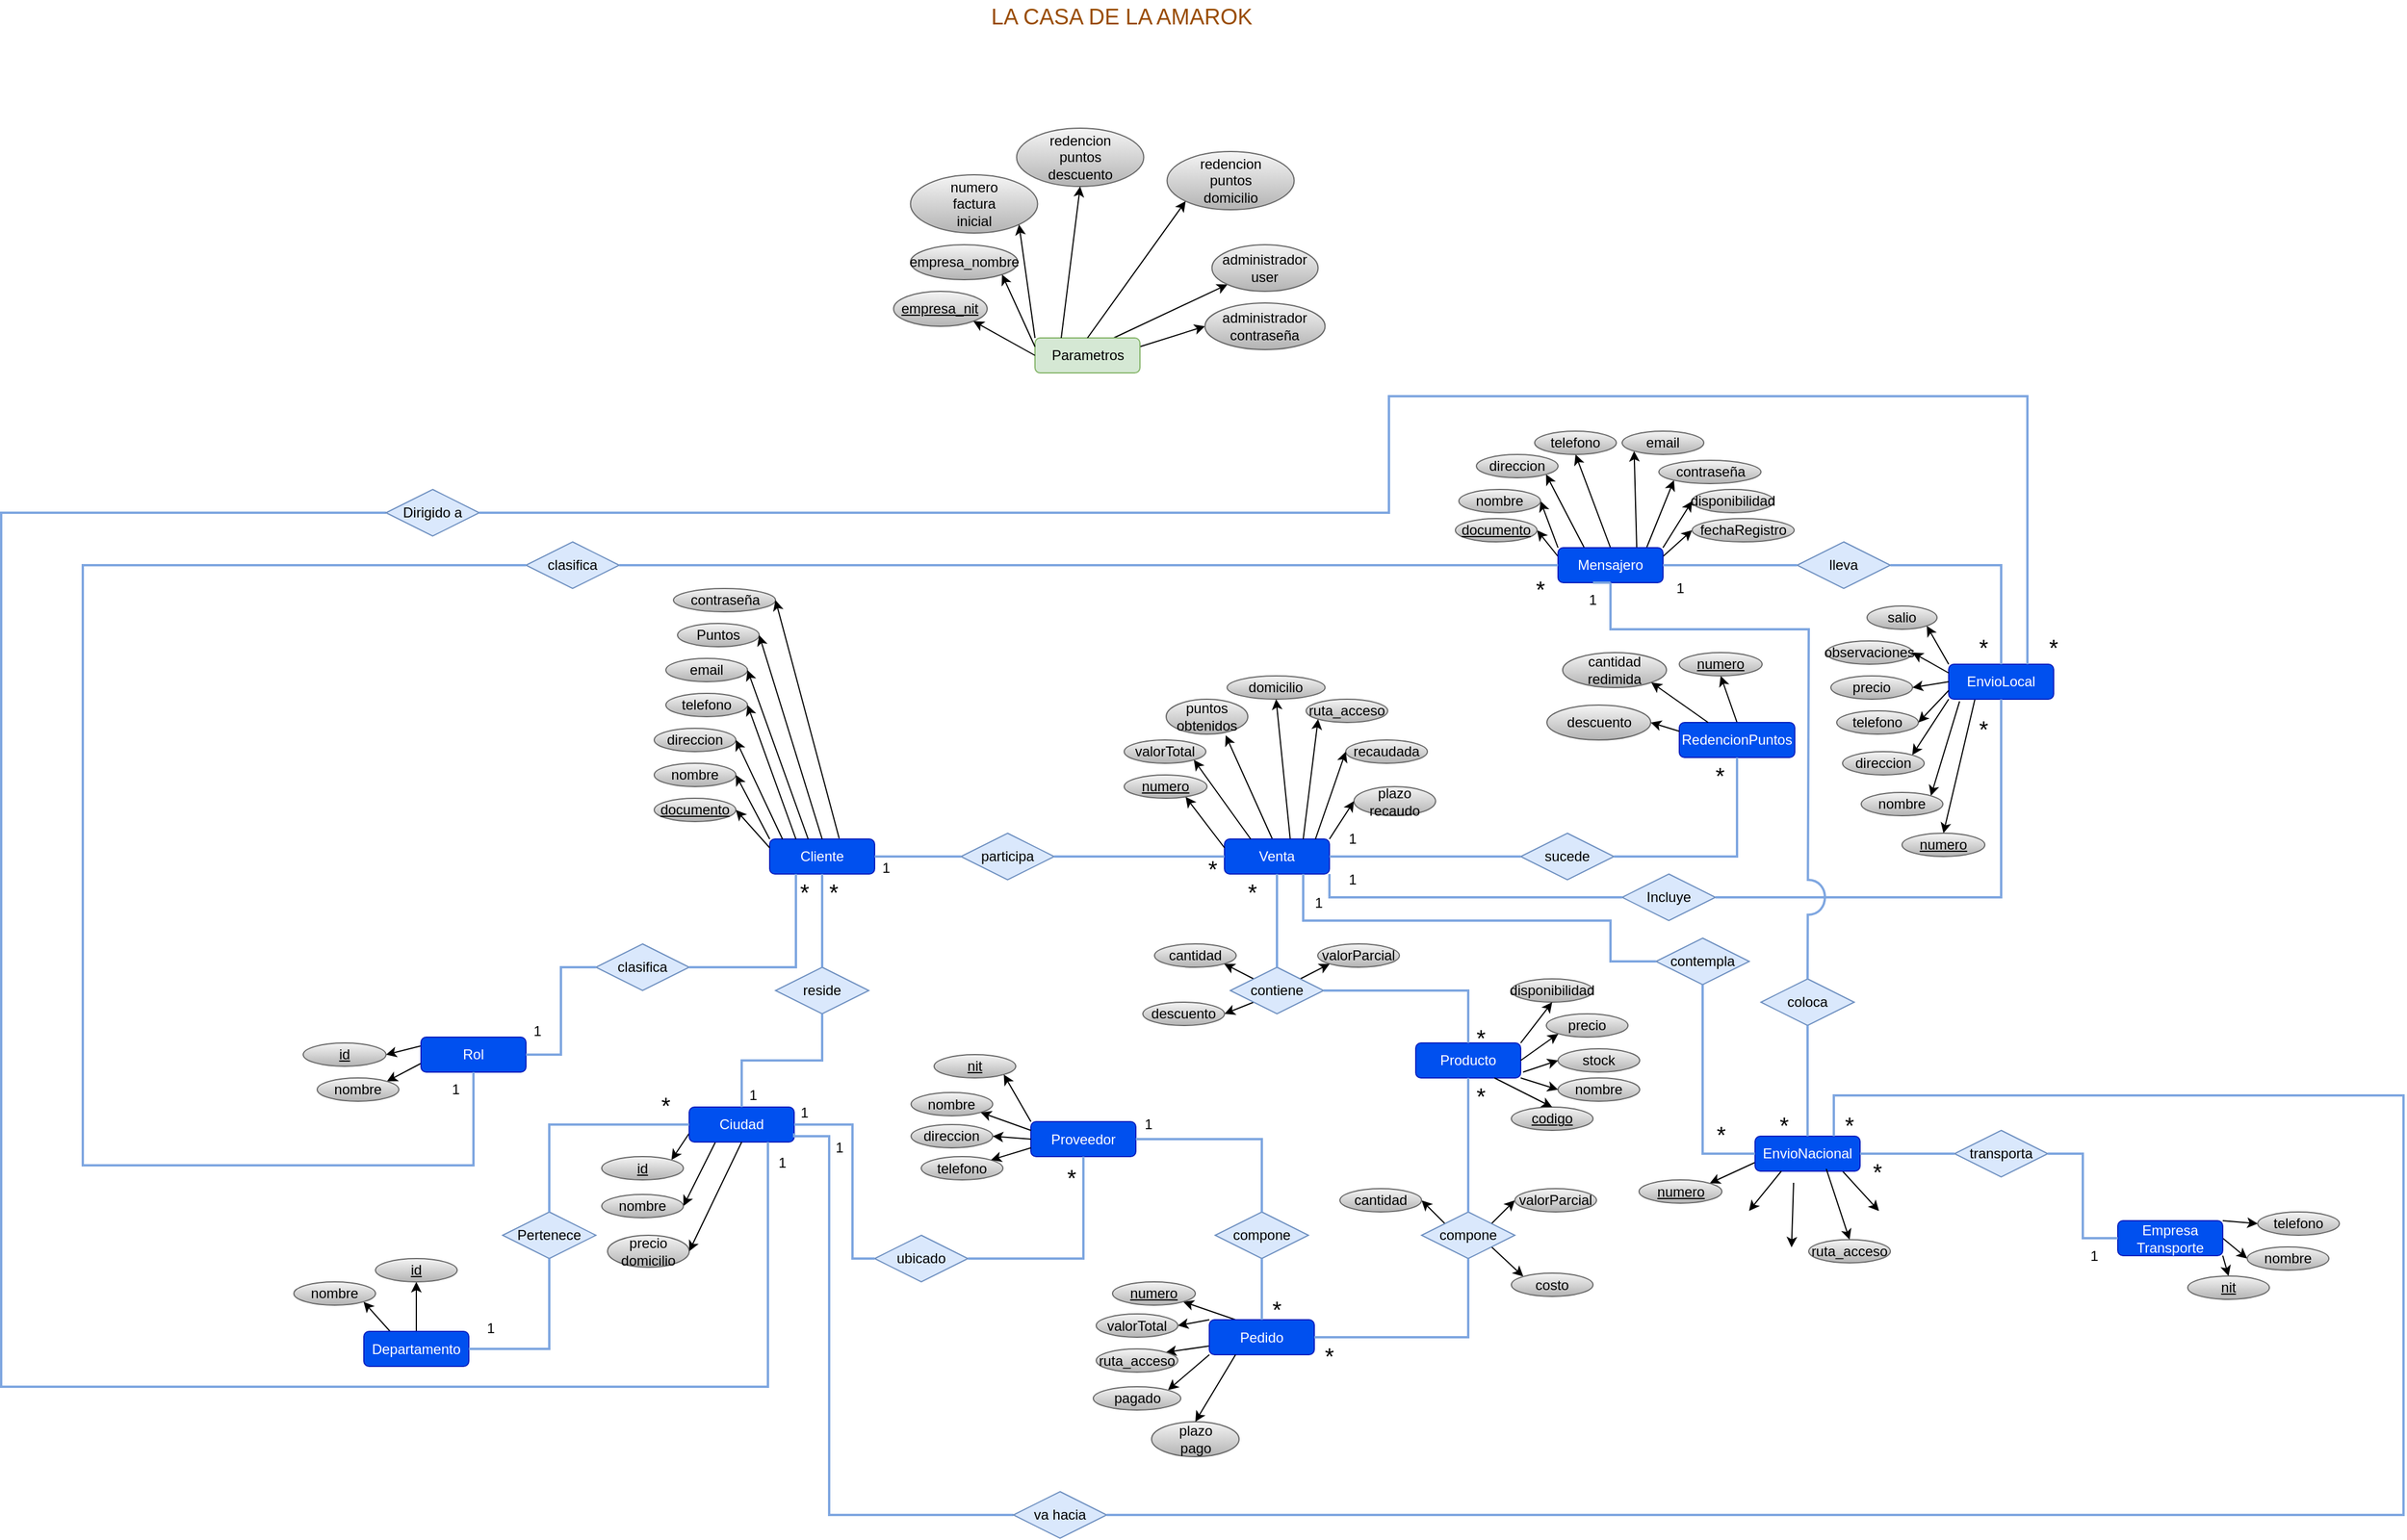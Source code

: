 <mxfile version="22.0.3" type="device">
  <diagram name="Página-1" id="PfPU3dS6NFUPz0BBcYqY">
    <mxGraphModel dx="2261" dy="1951" grid="1" gridSize="10" guides="1" tooltips="1" connect="1" arrows="1" fold="1" page="1" pageScale="1" pageWidth="827" pageHeight="1169" math="0" shadow="0">
      <root>
        <mxCell id="0" />
        <mxCell id="1" parent="0" />
        <mxCell id="Szb3leIw7-hetxSX2-5U-2" value="Cliente" style="rounded=1;whiteSpace=wrap;html=1;fillColor=#0050ef;strokeColor=#001DBC;fontColor=#ffffff;" parent="1" vertex="1">
          <mxGeometry x="109" y="320" width="90" height="30" as="geometry" />
        </mxCell>
        <mxCell id="Szb3leIw7-hetxSX2-5U-11" value="&lt;u&gt;documento&lt;/u&gt;" style="ellipse;whiteSpace=wrap;html=1;fillColor=#f5f5f5;gradientColor=#b3b3b3;strokeColor=#666666;fontColor=#000000;" parent="1" vertex="1">
          <mxGeometry x="10" y="285" width="70" height="20" as="geometry" />
        </mxCell>
        <mxCell id="Szb3leIw7-hetxSX2-5U-12" value="nombre" style="ellipse;whiteSpace=wrap;html=1;fillColor=#f5f5f5;gradientColor=#b3b3b3;strokeColor=#666666;fontColor=#000000;" parent="1" vertex="1">
          <mxGeometry x="10" y="255" width="70" height="20" as="geometry" />
        </mxCell>
        <mxCell id="Szb3leIw7-hetxSX2-5U-14" value="direccion" style="ellipse;whiteSpace=wrap;html=1;fillColor=#f5f5f5;gradientColor=#b3b3b3;strokeColor=#666666;fontColor=#000000;" parent="1" vertex="1">
          <mxGeometry x="10" y="225" width="70" height="20" as="geometry" />
        </mxCell>
        <mxCell id="Szb3leIw7-hetxSX2-5U-15" value="telefono" style="ellipse;whiteSpace=wrap;html=1;fillColor=#f5f5f5;gradientColor=#b3b3b3;strokeColor=#666666;fontColor=#000000;" parent="1" vertex="1">
          <mxGeometry x="20" y="195" width="70" height="20" as="geometry" />
        </mxCell>
        <mxCell id="Szb3leIw7-hetxSX2-5U-16" value="email" style="ellipse;whiteSpace=wrap;html=1;fillColor=#f5f5f5;gradientColor=#b3b3b3;strokeColor=#666666;fontColor=#000000;" parent="1" vertex="1">
          <mxGeometry x="20" y="165" width="70" height="20" as="geometry" />
        </mxCell>
        <mxCell id="Szb3leIw7-hetxSX2-5U-17" value="" style="endArrow=classic;html=1;rounded=0;entryX=1;entryY=0.5;entryDx=0;entryDy=0;exitX=0;exitY=0.25;exitDx=0;exitDy=0;" parent="1" source="Szb3leIw7-hetxSX2-5U-2" target="Szb3leIw7-hetxSX2-5U-11" edge="1">
          <mxGeometry width="50" height="50" relative="1" as="geometry">
            <mxPoint x="112" y="510" as="sourcePoint" />
            <mxPoint x="79" y="490" as="targetPoint" />
          </mxGeometry>
        </mxCell>
        <mxCell id="Szb3leIw7-hetxSX2-5U-18" value="" style="endArrow=classic;html=1;rounded=0;entryX=1;entryY=0.5;entryDx=0;entryDy=0;exitX=0;exitY=0;exitDx=0;exitDy=0;" parent="1" source="Szb3leIw7-hetxSX2-5U-2" target="Szb3leIw7-hetxSX2-5U-12" edge="1">
          <mxGeometry width="50" height="50" relative="1" as="geometry">
            <mxPoint x="119" y="338" as="sourcePoint" />
            <mxPoint x="89" y="330" as="targetPoint" />
          </mxGeometry>
        </mxCell>
        <mxCell id="Szb3leIw7-hetxSX2-5U-20" value="" style="endArrow=classic;html=1;rounded=0;entryX=1;entryY=0.5;entryDx=0;entryDy=0;exitX=0.122;exitY=0;exitDx=0;exitDy=0;exitPerimeter=0;" parent="1" source="Szb3leIw7-hetxSX2-5U-2" target="Szb3leIw7-hetxSX2-5U-14" edge="1">
          <mxGeometry width="50" height="50" relative="1" as="geometry">
            <mxPoint x="142" y="330" as="sourcePoint" />
            <mxPoint x="119" y="277" as="targetPoint" />
          </mxGeometry>
        </mxCell>
        <mxCell id="Szb3leIw7-hetxSX2-5U-21" value="" style="endArrow=classic;html=1;rounded=0;entryX=1;entryY=0.5;entryDx=0;entryDy=0;exitX=0.25;exitY=0;exitDx=0;exitDy=0;" parent="1" source="Szb3leIw7-hetxSX2-5U-2" target="Szb3leIw7-hetxSX2-5U-15" edge="1">
          <mxGeometry width="50" height="50" relative="1" as="geometry">
            <mxPoint x="164" y="330" as="sourcePoint" />
            <mxPoint x="164" y="270" as="targetPoint" />
          </mxGeometry>
        </mxCell>
        <mxCell id="Pxh_OKHmg_-3_lXB4SAX-2" style="rounded=0;orthogonalLoop=1;jettySize=auto;html=1;entryX=0.729;entryY=1.033;entryDx=0;entryDy=0;exitX=0.456;exitY=0;exitDx=0;exitDy=0;exitPerimeter=0;entryPerimeter=0;" parent="1" source="Szb3leIw7-hetxSX2-5U-24" target="Pxh_OKHmg_-3_lXB4SAX-1" edge="1">
          <mxGeometry relative="1" as="geometry">
            <mxPoint x="550" y="310" as="sourcePoint" />
          </mxGeometry>
        </mxCell>
        <mxCell id="Szb3leIw7-hetxSX2-5U-24" value="Venta" style="rounded=1;whiteSpace=wrap;html=1;fillColor=#0050ef;strokeColor=#001DBC;fontColor=#ffffff;" parent="1" vertex="1">
          <mxGeometry x="499" y="320" width="90" height="30" as="geometry" />
        </mxCell>
        <mxCell id="Szb3leIw7-hetxSX2-5U-26" value="&lt;u&gt;numero&lt;/u&gt;" style="ellipse;whiteSpace=wrap;html=1;fillColor=#f5f5f5;gradientColor=#b3b3b3;strokeColor=#666666;fontColor=#000000;" parent="1" vertex="1">
          <mxGeometry x="413" y="265" width="71" height="20" as="geometry" />
        </mxCell>
        <mxCell id="Szb3leIw7-hetxSX2-5U-28" value="valorTotal" style="ellipse;whiteSpace=wrap;html=1;fillColor=#f5f5f5;gradientColor=#b3b3b3;strokeColor=#666666;fontColor=#000000;" parent="1" vertex="1">
          <mxGeometry x="413" y="235" width="70" height="20" as="geometry" />
        </mxCell>
        <mxCell id="Szb3leIw7-hetxSX2-5U-29" value="valorParcial" style="ellipse;whiteSpace=wrap;html=1;fillColor=#f5f5f5;gradientColor=#b3b3b3;strokeColor=#666666;fontColor=#000000;" parent="1" vertex="1">
          <mxGeometry x="579" y="410" width="70" height="20" as="geometry" />
        </mxCell>
        <mxCell id="Szb3leIw7-hetxSX2-5U-30" value="cantidad" style="ellipse;whiteSpace=wrap;html=1;fillColor=#f5f5f5;gradientColor=#b3b3b3;strokeColor=#666666;fontColor=#000000;" parent="1" vertex="1">
          <mxGeometry x="439" y="410" width="70" height="20" as="geometry" />
        </mxCell>
        <mxCell id="Szb3leIw7-hetxSX2-5U-32" value="" style="endArrow=classic;html=1;rounded=0;entryX=0.742;entryY=0.942;entryDx=0;entryDy=0;exitX=0;exitY=0.25;exitDx=0;exitDy=0;entryPerimeter=0;" parent="1" source="Szb3leIw7-hetxSX2-5U-24" target="Szb3leIw7-hetxSX2-5U-26" edge="1">
          <mxGeometry width="50" height="50" relative="1" as="geometry">
            <mxPoint x="509" y="338" as="sourcePoint" />
            <mxPoint x="479" y="330" as="targetPoint" />
          </mxGeometry>
        </mxCell>
        <mxCell id="Szb3leIw7-hetxSX2-5U-34" value="" style="endArrow=classic;html=1;rounded=0;entryX=1;entryY=1;entryDx=0;entryDy=0;exitX=0.25;exitY=0;exitDx=0;exitDy=0;" parent="1" source="Szb3leIw7-hetxSX2-5U-24" target="Szb3leIw7-hetxSX2-5U-28" edge="1">
          <mxGeometry width="50" height="50" relative="1" as="geometry">
            <mxPoint x="532" y="330" as="sourcePoint" />
            <mxPoint x="509" y="277" as="targetPoint" />
          </mxGeometry>
        </mxCell>
        <mxCell id="Szb3leIw7-hetxSX2-5U-35" value="" style="endArrow=classic;html=1;rounded=0;entryX=0;entryY=1;entryDx=0;entryDy=0;exitX=1;exitY=0;exitDx=0;exitDy=0;" parent="1" source="Szb3leIw7-hetxSX2-5U-60" target="Szb3leIw7-hetxSX2-5U-29" edge="1">
          <mxGeometry width="50" height="50" relative="1" as="geometry">
            <mxPoint x="554" y="330" as="sourcePoint" />
            <mxPoint x="554" y="270" as="targetPoint" />
          </mxGeometry>
        </mxCell>
        <mxCell id="Szb3leIw7-hetxSX2-5U-36" value="" style="endArrow=classic;html=1;rounded=0;entryX=1;entryY=1;entryDx=0;entryDy=0;exitX=0;exitY=0;exitDx=0;exitDy=0;" parent="1" source="Szb3leIw7-hetxSX2-5U-60" target="Szb3leIw7-hetxSX2-5U-30" edge="1">
          <mxGeometry width="50" height="50" relative="1" as="geometry">
            <mxPoint x="577" y="330" as="sourcePoint" />
            <mxPoint x="599" y="277" as="targetPoint" />
          </mxGeometry>
        </mxCell>
        <mxCell id="Szb3leIw7-hetxSX2-5U-44" value="&lt;font&gt;participa&lt;/font&gt;" style="rhombus;whiteSpace=wrap;html=1;fillColor=#dae8fc;strokeColor=#6c8ebf;" parent="1" vertex="1">
          <mxGeometry x="273" y="315" width="80" height="40" as="geometry" />
        </mxCell>
        <mxCell id="Szb3leIw7-hetxSX2-5U-47" value="Producto" style="rounded=1;whiteSpace=wrap;html=1;strokeColor=#001DBC;fillColor=#0050ef;fontColor=#ffffff;" parent="1" vertex="1">
          <mxGeometry x="663" y="495" width="90" height="30" as="geometry" />
        </mxCell>
        <mxCell id="Szb3leIw7-hetxSX2-5U-48" value="&lt;u&gt;codigo&lt;/u&gt;" style="ellipse;whiteSpace=wrap;html=1;fillColor=#f5f5f5;gradientColor=#b3b3b3;strokeColor=#666666;fontColor=#000000;" parent="1" vertex="1">
          <mxGeometry x="745" y="550" width="70" height="20" as="geometry" />
        </mxCell>
        <mxCell id="Szb3leIw7-hetxSX2-5U-50" value="nombre" style="ellipse;whiteSpace=wrap;html=1;fillColor=#f5f5f5;gradientColor=#b3b3b3;strokeColor=#666666;fontColor=#000000;" parent="1" vertex="1">
          <mxGeometry x="785" y="525" width="70" height="20" as="geometry" />
        </mxCell>
        <mxCell id="Szb3leIw7-hetxSX2-5U-51" value="stock" style="ellipse;whiteSpace=wrap;html=1;fillColor=#f5f5f5;gradientColor=#b3b3b3;strokeColor=#666666;fontColor=#000000;" parent="1" vertex="1">
          <mxGeometry x="785" y="500" width="70" height="20" as="geometry" />
        </mxCell>
        <mxCell id="Szb3leIw7-hetxSX2-5U-52" value="disponibilidad" style="ellipse;whiteSpace=wrap;html=1;fillColor=#f5f5f5;gradientColor=#b3b3b3;strokeColor=#666666;fontColor=#000000;" parent="1" vertex="1">
          <mxGeometry x="745" y="440" width="70" height="20" as="geometry" />
        </mxCell>
        <mxCell id="Szb3leIw7-hetxSX2-5U-55" value="" style="endArrow=classic;html=1;rounded=0;entryX=0;entryY=0.5;entryDx=0;entryDy=0;exitX=1;exitY=1;exitDx=0;exitDy=0;" parent="1" source="Szb3leIw7-hetxSX2-5U-47" target="Szb3leIw7-hetxSX2-5U-50" edge="1">
          <mxGeometry width="50" height="50" relative="1" as="geometry">
            <mxPoint x="696" y="505" as="sourcePoint" />
            <mxPoint x="673" y="452" as="targetPoint" />
          </mxGeometry>
        </mxCell>
        <mxCell id="Szb3leIw7-hetxSX2-5U-56" value="" style="endArrow=classic;html=1;rounded=0;entryX=0;entryY=0.5;entryDx=0;entryDy=0;" parent="1" target="Szb3leIw7-hetxSX2-5U-51" edge="1">
          <mxGeometry width="50" height="50" relative="1" as="geometry">
            <mxPoint x="755" y="520" as="sourcePoint" />
            <mxPoint x="718" y="445" as="targetPoint" />
          </mxGeometry>
        </mxCell>
        <mxCell id="Szb3leIw7-hetxSX2-5U-57" value="" style="endArrow=classic;html=1;rounded=0;entryX=0.5;entryY=1;entryDx=0;entryDy=0;exitX=1;exitY=0;exitDx=0;exitDy=0;" parent="1" source="Szb3leIw7-hetxSX2-5U-47" target="Szb3leIw7-hetxSX2-5U-52" edge="1">
          <mxGeometry width="50" height="50" relative="1" as="geometry">
            <mxPoint x="755" y="510" as="sourcePoint" />
            <mxPoint x="763" y="452" as="targetPoint" />
          </mxGeometry>
        </mxCell>
        <mxCell id="Szb3leIw7-hetxSX2-5U-58" value="precio" style="ellipse;whiteSpace=wrap;html=1;fillColor=#f5f5f5;gradientColor=#b3b3b3;strokeColor=#666666;fontColor=#000000;" parent="1" vertex="1">
          <mxGeometry x="775" y="470" width="70" height="20" as="geometry" />
        </mxCell>
        <mxCell id="Szb3leIw7-hetxSX2-5U-59" value="" style="endArrow=classic;html=1;rounded=0;entryX=0;entryY=1;entryDx=0;entryDy=0;exitX=1;exitY=0.5;exitDx=0;exitDy=0;" parent="1" source="Szb3leIw7-hetxSX2-5U-47" target="Szb3leIw7-hetxSX2-5U-58" edge="1">
          <mxGeometry width="50" height="50" relative="1" as="geometry">
            <mxPoint x="763" y="505" as="sourcePoint" />
            <mxPoint x="783" y="475" as="targetPoint" />
          </mxGeometry>
        </mxCell>
        <mxCell id="Ils9jEjLRas23yw1ZIoT-2" style="rounded=0;orthogonalLoop=1;jettySize=auto;html=1;exitX=0;exitY=1;exitDx=0;exitDy=0;entryX=1;entryY=0.5;entryDx=0;entryDy=0;" parent="1" source="Szb3leIw7-hetxSX2-5U-60" target="Ils9jEjLRas23yw1ZIoT-1" edge="1">
          <mxGeometry relative="1" as="geometry" />
        </mxCell>
        <mxCell id="Szb3leIw7-hetxSX2-5U-60" value="&lt;font&gt;contiene&lt;/font&gt;" style="rhombus;whiteSpace=wrap;html=1;fillColor=#dae8fc;strokeColor=#6c8ebf;" parent="1" vertex="1">
          <mxGeometry x="504" y="430" width="80" height="40" as="geometry" />
        </mxCell>
        <mxCell id="Szb3leIw7-hetxSX2-5U-61" value="" style="edgeStyle=orthogonalEdgeStyle;fontSize=12;html=1;endArrow=none;rounded=0;strokeWidth=2;fontColor=#FFFFFF;exitX=1;exitY=0.5;exitDx=0;exitDy=0;entryX=0.5;entryY=0;entryDx=0;entryDy=0;strokeColor=#7EA6E0;endFill=0;" parent="1" source="Szb3leIw7-hetxSX2-5U-60" target="Szb3leIw7-hetxSX2-5U-47" edge="1">
          <mxGeometry width="100" height="100" relative="1" as="geometry">
            <mxPoint x="363" y="345" as="sourcePoint" />
            <mxPoint x="449" y="345" as="targetPoint" />
          </mxGeometry>
        </mxCell>
        <mxCell id="Szb3leIw7-hetxSX2-5U-63" value="Proveedor" style="rounded=1;whiteSpace=wrap;html=1;fillColor=#0050ef;strokeColor=#001DBC;fontColor=#ffffff;" parent="1" vertex="1">
          <mxGeometry x="333" y="562.5" width="90" height="30" as="geometry" />
        </mxCell>
        <mxCell id="Szb3leIw7-hetxSX2-5U-64" value="&lt;u&gt;nit&lt;br&gt;&lt;/u&gt;" style="ellipse;whiteSpace=wrap;html=1;fillColor=#f5f5f5;gradientColor=#b3b3b3;strokeColor=#666666;fontColor=#000000;" parent="1" vertex="1">
          <mxGeometry x="250" y="505" width="70" height="20" as="geometry" />
        </mxCell>
        <mxCell id="Szb3leIw7-hetxSX2-5U-65" value="" style="endArrow=classic;html=1;rounded=0;entryX=1;entryY=1;entryDx=0;entryDy=0;exitX=0;exitY=0;exitDx=0;exitDy=0;" parent="1" source="Szb3leIw7-hetxSX2-5U-63" target="Szb3leIw7-hetxSX2-5U-64" edge="1">
          <mxGeometry width="50" height="50" relative="1" as="geometry">
            <mxPoint x="223.5" y="722.5" as="sourcePoint" />
            <mxPoint x="263.5" y="755.5" as="targetPoint" />
          </mxGeometry>
        </mxCell>
        <mxCell id="Szb3leIw7-hetxSX2-5U-66" value="nombre" style="ellipse;whiteSpace=wrap;html=1;fillColor=#f5f5f5;gradientColor=#b3b3b3;strokeColor=#666666;fontColor=#000000;" parent="1" vertex="1">
          <mxGeometry x="230.25" y="537.5" width="70" height="20" as="geometry" />
        </mxCell>
        <mxCell id="Szb3leIw7-hetxSX2-5U-67" value="" style="endArrow=classic;html=1;rounded=0;entryX=1;entryY=1;entryDx=0;entryDy=0;exitX=0;exitY=0.25;exitDx=0;exitDy=0;" parent="1" source="Szb3leIw7-hetxSX2-5U-63" target="Szb3leIw7-hetxSX2-5U-66" edge="1">
          <mxGeometry width="50" height="50" relative="1" as="geometry">
            <mxPoint x="368.5" y="572.5" as="sourcePoint" />
            <mxPoint x="358.5" y="542.5" as="targetPoint" />
          </mxGeometry>
        </mxCell>
        <mxCell id="Szb3leIw7-hetxSX2-5U-70" value="direccion" style="ellipse;whiteSpace=wrap;html=1;fillColor=#f5f5f5;gradientColor=#b3b3b3;strokeColor=#666666;fontColor=#000000;" parent="1" vertex="1">
          <mxGeometry x="230.25" y="565" width="70" height="20" as="geometry" />
        </mxCell>
        <mxCell id="Szb3leIw7-hetxSX2-5U-71" value="" style="endArrow=classic;html=1;rounded=0;entryX=1;entryY=0.5;entryDx=0;entryDy=0;exitX=0;exitY=0.5;exitDx=0;exitDy=0;" parent="1" source="Szb3leIw7-hetxSX2-5U-63" target="Szb3leIw7-hetxSX2-5U-70" edge="1">
          <mxGeometry width="50" height="50" relative="1" as="geometry">
            <mxPoint x="413.5" y="572.5" as="sourcePoint" />
            <mxPoint x="433.5" y="577.5" as="targetPoint" />
          </mxGeometry>
        </mxCell>
        <mxCell id="Szb3leIw7-hetxSX2-5U-72" value="telefono" style="ellipse;whiteSpace=wrap;html=1;fillColor=#f5f5f5;gradientColor=#b3b3b3;strokeColor=#666666;fontColor=#000000;" parent="1" vertex="1">
          <mxGeometry x="239" y="592.5" width="70" height="20" as="geometry" />
        </mxCell>
        <mxCell id="Szb3leIw7-hetxSX2-5U-73" value="" style="endArrow=classic;html=1;rounded=0;entryX=1;entryY=0;entryDx=0;entryDy=0;exitX=0;exitY=0.75;exitDx=0;exitDy=0;" parent="1" source="Szb3leIw7-hetxSX2-5U-63" target="Szb3leIw7-hetxSX2-5U-72" edge="1">
          <mxGeometry width="50" height="50" relative="1" as="geometry">
            <mxPoint x="413.5" y="587.5" as="sourcePoint" />
            <mxPoint x="433.5" y="602.5" as="targetPoint" />
          </mxGeometry>
        </mxCell>
        <mxCell id="pkXPHXrA7xawytac2yNt-1" value="" style="edgeStyle=orthogonalEdgeStyle;fontSize=12;html=1;endArrow=none;rounded=0;strokeWidth=2;fontColor=#FFFFFF;exitX=0.5;exitY=0;exitDx=0;exitDy=0;entryX=0.5;entryY=1;entryDx=0;entryDy=0;strokeColor=#7EA6E0;endFill=0;" parent="1" source="Szb3leIw7-hetxSX2-5U-60" target="Szb3leIw7-hetxSX2-5U-24" edge="1">
          <mxGeometry width="100" height="100" relative="1" as="geometry">
            <mxPoint x="554" y="480" as="sourcePoint" />
            <mxPoint x="554" y="565" as="targetPoint" />
          </mxGeometry>
        </mxCell>
        <mxCell id="iUWPn9aJHtTcZjFw-hrs-1" value="ruta_acceso" style="ellipse;whiteSpace=wrap;html=1;fillColor=#f5f5f5;gradientColor=#b3b3b3;strokeColor=#666666;fontColor=#000000;" parent="1" vertex="1">
          <mxGeometry x="569" y="200" width="70" height="20" as="geometry" />
        </mxCell>
        <mxCell id="iUWPn9aJHtTcZjFw-hrs-2" value="" style="endArrow=classic;html=1;rounded=0;entryX=0;entryY=1;entryDx=0;entryDy=0;exitX=0.75;exitY=0;exitDx=0;exitDy=0;" parent="1" source="Szb3leIw7-hetxSX2-5U-24" target="iUWPn9aJHtTcZjFw-hrs-1" edge="1">
          <mxGeometry width="50" height="50" relative="1" as="geometry">
            <mxPoint x="577" y="330" as="sourcePoint" />
            <mxPoint x="599" y="287" as="targetPoint" />
          </mxGeometry>
        </mxCell>
        <mxCell id="1V2tR_OCei2J_slYglTm-45" style="rounded=0;orthogonalLoop=1;jettySize=auto;html=1;exitX=0;exitY=0.75;exitDx=0;exitDy=0;entryX=1;entryY=0;entryDx=0;entryDy=0;" parent="1" source="iUWPn9aJHtTcZjFw-hrs-3" target="iUWPn9aJHtTcZjFw-hrs-9" edge="1">
          <mxGeometry relative="1" as="geometry" />
        </mxCell>
        <mxCell id="1V2tR_OCei2J_slYglTm-46" style="rounded=0;orthogonalLoop=1;jettySize=auto;html=1;exitX=0.25;exitY=1;exitDx=0;exitDy=0;entryX=1;entryY=0.5;entryDx=0;entryDy=0;" parent="1" source="iUWPn9aJHtTcZjFw-hrs-3" target="iUWPn9aJHtTcZjFw-hrs-11" edge="1">
          <mxGeometry relative="1" as="geometry" />
        </mxCell>
        <mxCell id="iUWPn9aJHtTcZjFw-hrs-3" value="Ciudad" style="rounded=1;whiteSpace=wrap;html=1;fillColor=#0050ef;strokeColor=#001DBC;fontColor=#ffffff;" parent="1" vertex="1">
          <mxGeometry x="40" y="550" width="90" height="30" as="geometry" />
        </mxCell>
        <mxCell id="iUWPn9aJHtTcZjFw-hrs-4" value="&lt;font&gt;reside&lt;/font&gt;" style="rhombus;whiteSpace=wrap;html=1;fillColor=#dae8fc;strokeColor=#6c8ebf;" parent="1" vertex="1">
          <mxGeometry x="114" y="430" width="80" height="40" as="geometry" />
        </mxCell>
        <mxCell id="iUWPn9aJHtTcZjFw-hrs-5" value="" style="edgeStyle=orthogonalEdgeStyle;fontSize=12;html=1;endArrow=none;endFill=0;rounded=0;fontColor=#FFFFFF;exitX=0.5;exitY=1;exitDx=0;exitDy=0;entryX=0.5;entryY=0;entryDx=0;entryDy=0;strokeWidth=2;strokeColor=#7EA6E0;" parent="1" source="iUWPn9aJHtTcZjFw-hrs-4" target="iUWPn9aJHtTcZjFw-hrs-3" edge="1">
          <mxGeometry width="100" height="100" relative="1" as="geometry">
            <mxPoint x="283" y="345" as="sourcePoint" />
            <mxPoint x="209" y="345" as="targetPoint" />
          </mxGeometry>
        </mxCell>
        <mxCell id="iUWPn9aJHtTcZjFw-hrs-6" value="" style="edgeStyle=orthogonalEdgeStyle;fontSize=12;html=1;endArrow=none;rounded=0;strokeWidth=2;fontColor=#FFFFFF;exitX=0.5;exitY=0;exitDx=0;exitDy=0;entryX=0.5;entryY=1;entryDx=0;entryDy=0;strokeColor=#7EA6E0;endFill=0;" parent="1" source="iUWPn9aJHtTcZjFw-hrs-4" target="Szb3leIw7-hetxSX2-5U-2" edge="1">
          <mxGeometry width="100" height="100" relative="1" as="geometry">
            <mxPoint x="363" y="345" as="sourcePoint" />
            <mxPoint x="449" y="345" as="targetPoint" />
          </mxGeometry>
        </mxCell>
        <mxCell id="iUWPn9aJHtTcZjFw-hrs-7" value="1" style="text;html=1;strokeColor=none;fillColor=none;align=center;verticalAlign=middle;whiteSpace=wrap;rounded=0;" parent="1" vertex="1">
          <mxGeometry x="65" y="525" width="60" height="30" as="geometry" />
        </mxCell>
        <mxCell id="iUWPn9aJHtTcZjFw-hrs-8" value="&lt;font style=&quot;font-size: 20px;&quot;&gt;*&lt;/font&gt;" style="text;html=1;strokeColor=none;fillColor=none;align=center;verticalAlign=middle;whiteSpace=wrap;rounded=0;" parent="1" vertex="1">
          <mxGeometry x="134" y="350" width="60" height="30" as="geometry" />
        </mxCell>
        <mxCell id="iUWPn9aJHtTcZjFw-hrs-9" value="&lt;u&gt;id&lt;/u&gt;" style="ellipse;whiteSpace=wrap;html=1;fillColor=#f5f5f5;gradientColor=#b3b3b3;strokeColor=#666666;fontColor=#000000;" parent="1" vertex="1">
          <mxGeometry x="-35" y="592.5" width="70" height="20" as="geometry" />
        </mxCell>
        <mxCell id="iUWPn9aJHtTcZjFw-hrs-11" value="nombre" style="ellipse;whiteSpace=wrap;html=1;fillColor=#f5f5f5;gradientColor=#b3b3b3;strokeColor=#666666;fontColor=#000000;" parent="1" vertex="1">
          <mxGeometry x="-35" y="625" width="70" height="20" as="geometry" />
        </mxCell>
        <mxCell id="iUWPn9aJHtTcZjFw-hrs-17" value="" style="edgeStyle=orthogonalEdgeStyle;fontSize=12;html=1;endArrow=none;rounded=0;strokeWidth=2;fontColor=#FFFFFF;strokeColor=#7EA6E0;endFill=0;exitX=1;exitY=0.5;exitDx=0;exitDy=0;entryX=0;entryY=0.5;entryDx=0;entryDy=0;" parent="1" source="Szb3leIw7-hetxSX2-5U-2" target="Szb3leIw7-hetxSX2-5U-44" edge="1">
          <mxGeometry width="100" height="100" relative="1" as="geometry">
            <mxPoint x="219" y="400" as="sourcePoint" />
            <mxPoint x="289" y="410" as="targetPoint" />
          </mxGeometry>
        </mxCell>
        <mxCell id="iUWPn9aJHtTcZjFw-hrs-18" value="1" style="text;html=1;strokeColor=none;fillColor=none;align=center;verticalAlign=middle;whiteSpace=wrap;rounded=0;" parent="1" vertex="1">
          <mxGeometry x="179" y="330" width="60" height="30" as="geometry" />
        </mxCell>
        <mxCell id="iUWPn9aJHtTcZjFw-hrs-19" value="" style="edgeStyle=orthogonalEdgeStyle;fontSize=12;html=1;endArrow=none;rounded=0;strokeWidth=2;fontColor=#FFFFFF;exitX=1;exitY=0.5;exitDx=0;exitDy=0;entryX=0;entryY=0.5;entryDx=0;entryDy=0;strokeColor=#7EA6E0;endFill=0;" parent="1" source="Szb3leIw7-hetxSX2-5U-44" target="Szb3leIw7-hetxSX2-5U-24" edge="1">
          <mxGeometry width="100" height="100" relative="1" as="geometry">
            <mxPoint x="413" y="335" as="sourcePoint" />
            <mxPoint x="224" y="360" as="targetPoint" />
          </mxGeometry>
        </mxCell>
        <mxCell id="iUWPn9aJHtTcZjFw-hrs-20" value="&lt;font style=&quot;font-size: 20px;&quot;&gt;*&lt;/font&gt;" style="text;html=1;strokeColor=none;fillColor=none;align=center;verticalAlign=middle;whiteSpace=wrap;rounded=0;" parent="1" vertex="1">
          <mxGeometry x="459" y="330" width="60" height="30" as="geometry" />
        </mxCell>
        <mxCell id="iUWPn9aJHtTcZjFw-hrs-21" value="&lt;font style=&quot;font-size: 20px;&quot;&gt;*&lt;/font&gt;" style="text;html=1;strokeColor=none;fillColor=none;align=center;verticalAlign=middle;whiteSpace=wrap;rounded=0;" parent="1" vertex="1">
          <mxGeometry x="493" y="350" width="60" height="30" as="geometry" />
        </mxCell>
        <mxCell id="iUWPn9aJHtTcZjFw-hrs-22" value="&lt;font style=&quot;font-size: 20px;&quot;&gt;*&lt;/font&gt;" style="text;html=1;align=center;verticalAlign=middle;whiteSpace=wrap;rounded=0;fillColor=none;" parent="1" vertex="1">
          <mxGeometry x="689" y="475" width="60" height="30" as="geometry" />
        </mxCell>
        <mxCell id="iUWPn9aJHtTcZjFw-hrs-26" value="" style="endArrow=classic;html=1;rounded=0;entryX=0.5;entryY=0;entryDx=0;entryDy=0;exitX=0.75;exitY=1;exitDx=0;exitDy=0;" parent="1" source="Szb3leIw7-hetxSX2-5U-47" target="Szb3leIw7-hetxSX2-5U-48" edge="1">
          <mxGeometry width="50" height="50" relative="1" as="geometry">
            <mxPoint x="696" y="535" as="sourcePoint" />
            <mxPoint x="678" y="600" as="targetPoint" />
          </mxGeometry>
        </mxCell>
        <mxCell id="iUWPn9aJHtTcZjFw-hrs-27" value="&lt;font&gt;ubicado&lt;/font&gt;" style="rhombus;whiteSpace=wrap;html=1;fillColor=#dae8fc;strokeColor=#6c8ebf;" parent="1" vertex="1">
          <mxGeometry x="199" y="660" width="80" height="40" as="geometry" />
        </mxCell>
        <mxCell id="iUWPn9aJHtTcZjFw-hrs-28" value="" style="edgeStyle=orthogonalEdgeStyle;fontSize=12;html=1;endArrow=none;endFill=0;rounded=0;fontColor=#FFFFFF;exitX=1;exitY=0.5;exitDx=0;exitDy=0;entryX=0.5;entryY=1;entryDx=0;entryDy=0;strokeWidth=2;strokeColor=#7EA6E0;" parent="1" source="iUWPn9aJHtTcZjFw-hrs-27" target="Szb3leIw7-hetxSX2-5U-63" edge="1">
          <mxGeometry width="100" height="100" relative="1" as="geometry">
            <mxPoint x="403" y="640" as="sourcePoint" />
            <mxPoint x="369" y="595" as="targetPoint" />
          </mxGeometry>
        </mxCell>
        <mxCell id="iUWPn9aJHtTcZjFw-hrs-29" value="" style="edgeStyle=orthogonalEdgeStyle;fontSize=12;html=1;endArrow=none;endFill=0;rounded=0;fontColor=#FFFFFF;exitX=0;exitY=0.5;exitDx=0;exitDy=0;entryX=1;entryY=0.5;entryDx=0;entryDy=0;strokeWidth=2;strokeColor=#7EA6E0;" parent="1" source="iUWPn9aJHtTcZjFw-hrs-27" target="iUWPn9aJHtTcZjFw-hrs-3" edge="1">
          <mxGeometry width="100" height="100" relative="1" as="geometry">
            <mxPoint x="289" y="720" as="sourcePoint" />
            <mxPoint x="324" y="580" as="targetPoint" />
            <Array as="points">
              <mxPoint x="180" y="680" />
              <mxPoint x="180" y="565" />
            </Array>
          </mxGeometry>
        </mxCell>
        <mxCell id="iUWPn9aJHtTcZjFw-hrs-30" value="&lt;font style=&quot;font-size: 20px;&quot;&gt;*&lt;/font&gt;" style="text;html=1;strokeColor=none;fillColor=none;align=center;verticalAlign=middle;whiteSpace=wrap;rounded=0;" parent="1" vertex="1">
          <mxGeometry x="338" y="595" width="60" height="30" as="geometry" />
        </mxCell>
        <mxCell id="iUWPn9aJHtTcZjFw-hrs-31" value="1" style="text;html=1;strokeColor=none;fillColor=none;align=center;verticalAlign=middle;whiteSpace=wrap;rounded=0;" parent="1" vertex="1">
          <mxGeometry x="109" y="540" width="60" height="30" as="geometry" />
        </mxCell>
        <mxCell id="mK5MaRVgMIgPuESucfq4-10" style="rounded=0;orthogonalLoop=1;jettySize=auto;html=1;exitX=0.75;exitY=0;exitDx=0;exitDy=0;entryX=0;entryY=1;entryDx=0;entryDy=0;" parent="1" source="6IDJ3EbofN4p_IqaLJ9K-1" target="mK5MaRVgMIgPuESucfq4-8" edge="1">
          <mxGeometry relative="1" as="geometry" />
        </mxCell>
        <mxCell id="mK5MaRVgMIgPuESucfq4-11" style="rounded=0;orthogonalLoop=1;jettySize=auto;html=1;exitX=1;exitY=0.25;exitDx=0;exitDy=0;entryX=0;entryY=0.5;entryDx=0;entryDy=0;" parent="1" source="6IDJ3EbofN4p_IqaLJ9K-1" target="mK5MaRVgMIgPuESucfq4-9" edge="1">
          <mxGeometry relative="1" as="geometry" />
        </mxCell>
        <mxCell id="6IDJ3EbofN4p_IqaLJ9K-1" value="Parametros" style="rounded=1;whiteSpace=wrap;html=1;fillColor=#d5e8d4;strokeColor=#82b366;" parent="1" vertex="1">
          <mxGeometry x="336.5" y="-110" width="90" height="30" as="geometry" />
        </mxCell>
        <mxCell id="6IDJ3EbofN4p_IqaLJ9K-2" value="&lt;u&gt;empresa_nit&lt;/u&gt;" style="ellipse;whiteSpace=wrap;html=1;fillColor=#f5f5f5;gradientColor=#b3b3b3;strokeColor=#666666;fontColor=#000000;" parent="1" vertex="1">
          <mxGeometry x="215.25" y="-150" width="80.25" height="30" as="geometry" />
        </mxCell>
        <mxCell id="6IDJ3EbofN4p_IqaLJ9K-3" value="empresa_nombre" style="ellipse;whiteSpace=wrap;html=1;fillColor=#f5f5f5;gradientColor=#b3b3b3;strokeColor=#666666;fontColor=#000000;" parent="1" vertex="1">
          <mxGeometry x="229.75" y="-190" width="92" height="30" as="geometry" />
        </mxCell>
        <mxCell id="6IDJ3EbofN4p_IqaLJ9K-5" value="numero&lt;br&gt;factura&lt;br&gt;inicial" style="ellipse;whiteSpace=wrap;html=1;fillColor=#f5f5f5;gradientColor=#b3b3b3;strokeColor=#666666;fontColor=#000000;" parent="1" vertex="1">
          <mxGeometry x="229.75" y="-250" width="109" height="50" as="geometry" />
        </mxCell>
        <mxCell id="6IDJ3EbofN4p_IqaLJ9K-6" value="" style="endArrow=classic;html=1;rounded=0;entryX=1;entryY=1;entryDx=0;entryDy=0;exitX=0;exitY=0.5;exitDx=0;exitDy=0;" parent="1" source="6IDJ3EbofN4p_IqaLJ9K-1" target="6IDJ3EbofN4p_IqaLJ9K-2" edge="1">
          <mxGeometry width="50" height="50" relative="1" as="geometry">
            <mxPoint x="290.5" y="40" as="sourcePoint" />
            <mxPoint x="260.5" y="-1" as="targetPoint" />
          </mxGeometry>
        </mxCell>
        <mxCell id="6IDJ3EbofN4p_IqaLJ9K-7" value="" style="endArrow=classic;html=1;rounded=0;entryX=1;entryY=1;entryDx=0;entryDy=0;exitX=0;exitY=0.25;exitDx=0;exitDy=0;" parent="1" source="6IDJ3EbofN4p_IqaLJ9K-1" target="6IDJ3EbofN4p_IqaLJ9K-3" edge="1">
          <mxGeometry width="50" height="50" relative="1" as="geometry">
            <mxPoint x="318.5" y="-150" as="sourcePoint" />
            <mxPoint x="281.5" y="-183" as="targetPoint" />
          </mxGeometry>
        </mxCell>
        <mxCell id="6IDJ3EbofN4p_IqaLJ9K-9" value="" style="endArrow=classic;html=1;rounded=0;entryX=1;entryY=1;entryDx=0;entryDy=0;exitX=0;exitY=0;exitDx=0;exitDy=0;" parent="1" source="6IDJ3EbofN4p_IqaLJ9K-1" target="6IDJ3EbofN4p_IqaLJ9K-5" edge="1">
          <mxGeometry width="50" height="50" relative="1" as="geometry">
            <mxPoint x="386.5" y="-150" as="sourcePoint" />
            <mxPoint x="422.5" y="-180" as="targetPoint" />
          </mxGeometry>
        </mxCell>
        <mxCell id="Ils9jEjLRas23yw1ZIoT-1" value="descuento" style="ellipse;whiteSpace=wrap;html=1;fillColor=#f5f5f5;gradientColor=#b3b3b3;strokeColor=#666666;fontColor=#000000;" parent="1" vertex="1">
          <mxGeometry x="429" y="460" width="70" height="20" as="geometry" />
        </mxCell>
        <mxCell id="l5MZXlo9RL4Endg3OUP3-2" value="Puntos" style="ellipse;whiteSpace=wrap;html=1;fillColor=#f5f5f5;gradientColor=#b3b3b3;strokeColor=#666666;fontColor=#000000;" parent="1" vertex="1">
          <mxGeometry x="30" y="135" width="70" height="20" as="geometry" />
        </mxCell>
        <mxCell id="l5MZXlo9RL4Endg3OUP3-3" value="" style="endArrow=classic;html=1;rounded=0;entryX=1;entryY=0.5;entryDx=0;entryDy=0;exitX=0.5;exitY=0;exitDx=0;exitDy=0;" parent="1" source="Szb3leIw7-hetxSX2-5U-2" target="l5MZXlo9RL4Endg3OUP3-2" edge="1">
          <mxGeometry width="50" height="50" relative="1" as="geometry">
            <mxPoint x="180" y="290" as="sourcePoint" />
            <mxPoint x="214" y="260" as="targetPoint" />
          </mxGeometry>
        </mxCell>
        <mxCell id="XNQFGNxHQRq4NpZYo4hw-34" style="rounded=0;orthogonalLoop=1;jettySize=auto;html=1;exitX=0.25;exitY=0;exitDx=0;exitDy=0;entryX=1;entryY=1;entryDx=0;entryDy=0;" parent="1" source="XNQFGNxHQRq4NpZYo4hw-3" target="XNQFGNxHQRq4NpZYo4hw-24" edge="1">
          <mxGeometry relative="1" as="geometry" />
        </mxCell>
        <mxCell id="mK5MaRVgMIgPuESucfq4-48" style="rounded=0;orthogonalLoop=1;jettySize=auto;html=1;exitX=0;exitY=0.75;exitDx=0;exitDy=0;entryX=1;entryY=0;entryDx=0;entryDy=0;" parent="1" source="XNQFGNxHQRq4NpZYo4hw-3" target="mK5MaRVgMIgPuESucfq4-42" edge="1">
          <mxGeometry relative="1" as="geometry" />
        </mxCell>
        <mxCell id="mK5MaRVgMIgPuESucfq4-49" style="rounded=0;orthogonalLoop=1;jettySize=auto;html=1;exitX=0;exitY=1;exitDx=0;exitDy=0;entryX=1;entryY=0;entryDx=0;entryDy=0;" parent="1" source="XNQFGNxHQRq4NpZYo4hw-3" target="mK5MaRVgMIgPuESucfq4-43" edge="1">
          <mxGeometry relative="1" as="geometry" />
        </mxCell>
        <mxCell id="mK5MaRVgMIgPuESucfq4-72" style="rounded=0;orthogonalLoop=1;jettySize=auto;html=1;exitX=0;exitY=0;exitDx=0;exitDy=0;entryX=1;entryY=0.5;entryDx=0;entryDy=0;" parent="1" source="XNQFGNxHQRq4NpZYo4hw-3" target="mK5MaRVgMIgPuESucfq4-38" edge="1">
          <mxGeometry relative="1" as="geometry" />
        </mxCell>
        <mxCell id="XNQFGNxHQRq4NpZYo4hw-3" value="Pedido" style="rounded=1;whiteSpace=wrap;html=1;fillColor=#0050ef;strokeColor=#001DBC;fontColor=#ffffff;" parent="1" vertex="1">
          <mxGeometry x="486" y="732.5" width="90" height="30" as="geometry" />
        </mxCell>
        <mxCell id="XNQFGNxHQRq4NpZYo4hw-4" value="compone" style="rhombus;whiteSpace=wrap;html=1;fillColor=#dae8fc;strokeColor=#6c8ebf;" parent="1" vertex="1">
          <mxGeometry x="491" y="640" width="80" height="40" as="geometry" />
        </mxCell>
        <mxCell id="XNQFGNxHQRq4NpZYo4hw-7" value="" style="edgeStyle=orthogonalEdgeStyle;fontSize=12;html=1;endArrow=none;endFill=0;rounded=0;fontColor=#FFFFFF;exitX=0.5;exitY=0;exitDx=0;exitDy=0;entryX=1;entryY=0.5;entryDx=0;entryDy=0;strokeWidth=2;strokeColor=#7EA6E0;" parent="1" source="XNQFGNxHQRq4NpZYo4hw-4" target="Szb3leIw7-hetxSX2-5U-63" edge="1">
          <mxGeometry width="100" height="100" relative="1" as="geometry">
            <mxPoint x="289" y="690" as="sourcePoint" />
            <mxPoint x="343" y="588" as="targetPoint" />
          </mxGeometry>
        </mxCell>
        <mxCell id="XNQFGNxHQRq4NpZYo4hw-8" value="" style="edgeStyle=orthogonalEdgeStyle;fontSize=12;html=1;endArrow=none;endFill=0;rounded=0;fontColor=#FFFFFF;exitX=0.5;exitY=0;exitDx=0;exitDy=0;entryX=0.5;entryY=1;entryDx=0;entryDy=0;strokeWidth=2;strokeColor=#7EA6E0;" parent="1" source="XNQFGNxHQRq4NpZYo4hw-3" target="XNQFGNxHQRq4NpZYo4hw-4" edge="1">
          <mxGeometry width="100" height="100" relative="1" as="geometry">
            <mxPoint x="501" y="670.5" as="sourcePoint" />
            <mxPoint x="460" y="670.5" as="targetPoint" />
          </mxGeometry>
        </mxCell>
        <mxCell id="XNQFGNxHQRq4NpZYo4hw-9" value="1" style="text;html=1;strokeColor=none;fillColor=none;align=center;verticalAlign=middle;whiteSpace=wrap;rounded=0;" parent="1" vertex="1">
          <mxGeometry x="403.5" y="550" width="60" height="30" as="geometry" />
        </mxCell>
        <mxCell id="XNQFGNxHQRq4NpZYo4hw-10" value="&lt;font style=&quot;font-size: 20px;&quot;&gt;*&lt;/font&gt;" style="text;html=1;align=center;verticalAlign=middle;whiteSpace=wrap;rounded=0;fillColor=none;" parent="1" vertex="1">
          <mxGeometry x="514" y="707.5" width="60" height="30" as="geometry" />
        </mxCell>
        <mxCell id="XNQFGNxHQRq4NpZYo4hw-24" value="&lt;u&gt;numero&lt;/u&gt;" style="ellipse;whiteSpace=wrap;html=1;fillColor=#f5f5f5;gradientColor=#b3b3b3;strokeColor=#666666;fontColor=#000000;" parent="1" vertex="1">
          <mxGeometry x="403" y="700" width="71" height="20" as="geometry" />
        </mxCell>
        <mxCell id="mK5MaRVgMIgPuESucfq4-8" value="administrador&lt;br&gt;user" style="ellipse;whiteSpace=wrap;html=1;fillColor=#f5f5f5;gradientColor=#b3b3b3;strokeColor=#666666;fontColor=#000000;" parent="1" vertex="1">
          <mxGeometry x="488.25" y="-190" width="91" height="40" as="geometry" />
        </mxCell>
        <mxCell id="mK5MaRVgMIgPuESucfq4-9" value="administrador&lt;br&gt;contraseña" style="ellipse;whiteSpace=wrap;html=1;fillColor=#f5f5f5;gradientColor=#b3b3b3;strokeColor=#666666;fontColor=#000000;" parent="1" vertex="1">
          <mxGeometry x="482.25" y="-140" width="103" height="40" as="geometry" />
        </mxCell>
        <mxCell id="mK5MaRVgMIgPuESucfq4-38" value="valorTotal" style="ellipse;whiteSpace=wrap;html=1;fillColor=#f5f5f5;gradientColor=#b3b3b3;strokeColor=#666666;fontColor=#000000;" parent="1" vertex="1">
          <mxGeometry x="389" y="727.5" width="70" height="20" as="geometry" />
        </mxCell>
        <mxCell id="mK5MaRVgMIgPuESucfq4-42" value="ruta_acceso" style="ellipse;whiteSpace=wrap;html=1;fillColor=#f5f5f5;gradientColor=#b3b3b3;strokeColor=#666666;fontColor=#000000;" parent="1" vertex="1">
          <mxGeometry x="389" y="757.5" width="70" height="20" as="geometry" />
        </mxCell>
        <mxCell id="mK5MaRVgMIgPuESucfq4-43" value="pagado" style="ellipse;whiteSpace=wrap;html=1;fillColor=#f5f5f5;gradientColor=#b3b3b3;strokeColor=#666666;fontColor=#000000;" parent="1" vertex="1">
          <mxGeometry x="386.5" y="790" width="75" height="20" as="geometry" />
        </mxCell>
        <mxCell id="mK5MaRVgMIgPuESucfq4-82" style="rounded=0;orthogonalLoop=1;jettySize=auto;html=1;exitX=1;exitY=0;exitDx=0;exitDy=0;entryX=0;entryY=0.5;entryDx=0;entryDy=0;" parent="1" source="mK5MaRVgMIgPuESucfq4-73" target="mK5MaRVgMIgPuESucfq4-78" edge="1">
          <mxGeometry relative="1" as="geometry" />
        </mxCell>
        <mxCell id="mK5MaRVgMIgPuESucfq4-83" style="rounded=0;orthogonalLoop=1;jettySize=auto;html=1;exitX=0;exitY=0;exitDx=0;exitDy=0;entryX=1;entryY=0.5;entryDx=0;entryDy=0;" parent="1" source="mK5MaRVgMIgPuESucfq4-73" target="mK5MaRVgMIgPuESucfq4-79" edge="1">
          <mxGeometry relative="1" as="geometry" />
        </mxCell>
        <mxCell id="XH5wMNlJqR7hbEKv6Ljg-2" style="rounded=0;orthogonalLoop=1;jettySize=auto;html=1;exitX=1;exitY=1;exitDx=0;exitDy=0;entryX=0;entryY=0;entryDx=0;entryDy=0;" parent="1" source="mK5MaRVgMIgPuESucfq4-73" target="XH5wMNlJqR7hbEKv6Ljg-1" edge="1">
          <mxGeometry relative="1" as="geometry" />
        </mxCell>
        <mxCell id="mK5MaRVgMIgPuESucfq4-73" value="compone" style="rhombus;whiteSpace=wrap;html=1;fillColor=#dae8fc;strokeColor=#6c8ebf;" parent="1" vertex="1">
          <mxGeometry x="668" y="640" width="80" height="40" as="geometry" />
        </mxCell>
        <mxCell id="mK5MaRVgMIgPuESucfq4-74" value="" style="edgeStyle=orthogonalEdgeStyle;fontSize=12;html=1;endArrow=none;endFill=0;rounded=0;fontColor=#FFFFFF;exitX=0.5;exitY=1;exitDx=0;exitDy=0;entryX=1;entryY=0.5;entryDx=0;entryDy=0;strokeWidth=2;strokeColor=#7EA6E0;" parent="1" source="mK5MaRVgMIgPuESucfq4-73" target="XNQFGNxHQRq4NpZYo4hw-3" edge="1">
          <mxGeometry width="100" height="100" relative="1" as="geometry">
            <mxPoint x="541" y="773" as="sourcePoint" />
            <mxPoint x="637" y="820" as="targetPoint" />
          </mxGeometry>
        </mxCell>
        <mxCell id="mK5MaRVgMIgPuESucfq4-75" value="" style="edgeStyle=orthogonalEdgeStyle;fontSize=12;html=1;endArrow=none;endFill=0;rounded=0;fontColor=#FFFFFF;exitX=0.5;exitY=1;exitDx=0;exitDy=0;entryX=0.5;entryY=0;entryDx=0;entryDy=0;strokeWidth=2;strokeColor=#7EA6E0;" parent="1" source="Szb3leIw7-hetxSX2-5U-47" target="mK5MaRVgMIgPuESucfq4-73" edge="1">
          <mxGeometry width="100" height="100" relative="1" as="geometry">
            <mxPoint x="718" y="690" as="sourcePoint" />
            <mxPoint x="586" y="758" as="targetPoint" />
          </mxGeometry>
        </mxCell>
        <mxCell id="mK5MaRVgMIgPuESucfq4-76" value="&lt;font style=&quot;font-size: 20px;&quot;&gt;*&lt;/font&gt;" style="text;html=1;align=center;verticalAlign=middle;whiteSpace=wrap;rounded=0;fillColor=none;" parent="1" vertex="1">
          <mxGeometry x="559" y="747.5" width="60" height="30" as="geometry" />
        </mxCell>
        <mxCell id="mK5MaRVgMIgPuESucfq4-77" value="&lt;font style=&quot;font-size: 20px;&quot;&gt;*&lt;/font&gt;" style="text;html=1;align=center;verticalAlign=middle;whiteSpace=wrap;rounded=0;fillColor=none;" parent="1" vertex="1">
          <mxGeometry x="689" y="525" width="60" height="30" as="geometry" />
        </mxCell>
        <mxCell id="mK5MaRVgMIgPuESucfq4-78" value="valorParcial" style="ellipse;whiteSpace=wrap;html=1;fillColor=#f5f5f5;gradientColor=#b3b3b3;strokeColor=#666666;fontColor=#000000;" parent="1" vertex="1">
          <mxGeometry x="748" y="620" width="70" height="20" as="geometry" />
        </mxCell>
        <mxCell id="mK5MaRVgMIgPuESucfq4-79" value="cantidad" style="ellipse;whiteSpace=wrap;html=1;fillColor=#f5f5f5;gradientColor=#b3b3b3;strokeColor=#666666;fontColor=#000000;" parent="1" vertex="1">
          <mxGeometry x="598" y="620" width="70" height="20" as="geometry" />
        </mxCell>
        <mxCell id="Pxh_OKHmg_-3_lXB4SAX-1" value="puntos&lt;br&gt;obtenidos" style="ellipse;whiteSpace=wrap;html=1;fillColor=#f5f5f5;gradientColor=#b3b3b3;strokeColor=#666666;fontColor=#000000;" parent="1" vertex="1">
          <mxGeometry x="449" y="200" width="70" height="30" as="geometry" />
        </mxCell>
        <mxCell id="Pxh_OKHmg_-3_lXB4SAX-24" style="rounded=0;orthogonalLoop=1;jettySize=auto;html=1;exitX=0;exitY=0.25;exitDx=0;exitDy=0;entryX=1;entryY=0.5;entryDx=0;entryDy=0;" parent="1" source="Pxh_OKHmg_-3_lXB4SAX-3" target="Pxh_OKHmg_-3_lXB4SAX-22" edge="1">
          <mxGeometry relative="1" as="geometry" />
        </mxCell>
        <mxCell id="Pxh_OKHmg_-3_lXB4SAX-25" style="rounded=0;orthogonalLoop=1;jettySize=auto;html=1;exitX=0;exitY=0.75;exitDx=0;exitDy=0;entryX=1;entryY=0;entryDx=0;entryDy=0;" parent="1" source="Pxh_OKHmg_-3_lXB4SAX-3" target="Pxh_OKHmg_-3_lXB4SAX-23" edge="1">
          <mxGeometry relative="1" as="geometry" />
        </mxCell>
        <mxCell id="Pxh_OKHmg_-3_lXB4SAX-3" value="Rol" style="rounded=1;whiteSpace=wrap;html=1;fillColor=#0050ef;strokeColor=#001DBC;fontColor=#ffffff;" parent="1" vertex="1">
          <mxGeometry x="-190" y="490" width="90" height="30" as="geometry" />
        </mxCell>
        <mxCell id="Pxh_OKHmg_-3_lXB4SAX-58" style="rounded=0;orthogonalLoop=1;jettySize=auto;html=1;exitX=0.104;exitY=1.06;exitDx=0;exitDy=0;entryX=1;entryY=0;entryDx=0;entryDy=0;exitPerimeter=0;" parent="1" source="Pxh_OKHmg_-3_lXB4SAX-5" target="5oVHAl8mUbuSBmOLs6Es-9" edge="1">
          <mxGeometry relative="1" as="geometry">
            <mxPoint x="1099" y="235" as="targetPoint" />
          </mxGeometry>
        </mxCell>
        <mxCell id="Pxh_OKHmg_-3_lXB4SAX-59" style="rounded=0;orthogonalLoop=1;jettySize=auto;html=1;exitX=0.25;exitY=1;exitDx=0;exitDy=0;entryX=0.5;entryY=0;entryDx=0;entryDy=0;" parent="1" source="Pxh_OKHmg_-3_lXB4SAX-5" target="Pxh_OKHmg_-3_lXB4SAX-49" edge="1">
          <mxGeometry relative="1" as="geometry" />
        </mxCell>
        <mxCell id="Pxh_OKHmg_-3_lXB4SAX-5" value="EnvioLocal" style="rounded=1;whiteSpace=wrap;html=1;fillColor=#0050ef;strokeColor=#001DBC;fontColor=#ffffff;" parent="1" vertex="1">
          <mxGeometry x="1120" y="170" width="90" height="30" as="geometry" />
        </mxCell>
        <mxCell id="Pxh_OKHmg_-3_lXB4SAX-6" value="&lt;font&gt;Incluye&lt;/font&gt;" style="rhombus;whiteSpace=wrap;html=1;fillColor=#dae8fc;strokeColor=#6c8ebf;" parent="1" vertex="1">
          <mxGeometry x="840" y="350" width="80" height="40" as="geometry" />
        </mxCell>
        <mxCell id="Pxh_OKHmg_-3_lXB4SAX-7" value="" style="edgeStyle=orthogonalEdgeStyle;fontSize=12;html=1;endArrow=none;rounded=0;strokeWidth=2;fontColor=#FFFFFF;entryX=0;entryY=0.5;entryDx=0;entryDy=0;strokeColor=#7EA6E0;endFill=0;exitX=1;exitY=1;exitDx=0;exitDy=0;" parent="1" source="Szb3leIw7-hetxSX2-5U-24" target="Pxh_OKHmg_-3_lXB4SAX-6" edge="1">
          <mxGeometry width="100" height="100" relative="1" as="geometry">
            <mxPoint x="650" y="380" as="sourcePoint" />
            <mxPoint x="718" y="505" as="targetPoint" />
            <Array as="points">
              <mxPoint x="589" y="370" />
              <mxPoint x="840" y="370" />
            </Array>
          </mxGeometry>
        </mxCell>
        <mxCell id="Pxh_OKHmg_-3_lXB4SAX-8" value="" style="edgeStyle=orthogonalEdgeStyle;fontSize=12;html=1;endArrow=none;rounded=0;strokeWidth=2;fontColor=#FFFFFF;exitX=1;exitY=0.5;exitDx=0;exitDy=0;entryX=0.5;entryY=1;entryDx=0;entryDy=0;strokeColor=#7EA6E0;endFill=0;" parent="1" source="Pxh_OKHmg_-3_lXB4SAX-6" target="Pxh_OKHmg_-3_lXB4SAX-5" edge="1">
          <mxGeometry width="100" height="100" relative="1" as="geometry">
            <mxPoint x="594" y="460" as="sourcePoint" />
            <mxPoint x="718" y="505" as="targetPoint" />
          </mxGeometry>
        </mxCell>
        <mxCell id="Pxh_OKHmg_-3_lXB4SAX-95" style="rounded=0;orthogonalLoop=1;jettySize=auto;html=1;exitX=0;exitY=0.75;exitDx=0;exitDy=0;entryX=1;entryY=0;entryDx=0;entryDy=0;" parent="1" source="Pxh_OKHmg_-3_lXB4SAX-9" target="Pxh_OKHmg_-3_lXB4SAX-89" edge="1">
          <mxGeometry relative="1" as="geometry" />
        </mxCell>
        <mxCell id="Pxh_OKHmg_-3_lXB4SAX-100" style="rounded=0;orthogonalLoop=1;jettySize=auto;html=1;exitX=0;exitY=0.5;exitDx=0;exitDy=0;entryX=0;entryY=0;entryDx=0;entryDy=0;" parent="1" source="Pxh_OKHmg_-3_lXB4SAX-107" edge="1">
          <mxGeometry relative="1" as="geometry">
            <mxPoint x="1060.251" y="639.179" as="targetPoint" />
          </mxGeometry>
        </mxCell>
        <mxCell id="Pxh_OKHmg_-3_lXB4SAX-9" value="EnvioNacional" style="rounded=1;whiteSpace=wrap;html=1;fillColor=#0050ef;strokeColor=#001DBC;fontColor=#ffffff;" parent="1" vertex="1">
          <mxGeometry x="954" y="575" width="90" height="30" as="geometry" />
        </mxCell>
        <mxCell id="Pxh_OKHmg_-3_lXB4SAX-10" value="&lt;font&gt;contempla&lt;/font&gt;" style="rhombus;whiteSpace=wrap;html=1;fillColor=#dae8fc;strokeColor=#6c8ebf;" parent="1" vertex="1">
          <mxGeometry x="869" y="405" width="80" height="40" as="geometry" />
        </mxCell>
        <mxCell id="Pxh_OKHmg_-3_lXB4SAX-11" value="" style="edgeStyle=orthogonalEdgeStyle;fontSize=12;html=1;endArrow=none;rounded=0;strokeWidth=2;fontColor=#FFFFFF;entryX=0;entryY=0.5;entryDx=0;entryDy=0;strokeColor=#7EA6E0;endFill=0;exitX=0.75;exitY=1;exitDx=0;exitDy=0;" parent="1" source="Szb3leIw7-hetxSX2-5U-24" target="Pxh_OKHmg_-3_lXB4SAX-10" edge="1">
          <mxGeometry width="100" height="100" relative="1" as="geometry">
            <mxPoint x="599" y="360" as="sourcePoint" />
            <mxPoint x="850" y="380" as="targetPoint" />
            <Array as="points">
              <mxPoint x="567" y="390" />
              <mxPoint x="830" y="390" />
              <mxPoint x="830" y="425" />
            </Array>
          </mxGeometry>
        </mxCell>
        <mxCell id="Pxh_OKHmg_-3_lXB4SAX-12" value="" style="edgeStyle=orthogonalEdgeStyle;fontSize=12;html=1;endArrow=none;rounded=0;strokeWidth=2;fontColor=#FFFFFF;exitX=0.5;exitY=1;exitDx=0;exitDy=0;entryX=0;entryY=0.5;entryDx=0;entryDy=0;strokeColor=#7EA6E0;endFill=0;" parent="1" source="Pxh_OKHmg_-3_lXB4SAX-10" target="Pxh_OKHmg_-3_lXB4SAX-9" edge="1">
          <mxGeometry width="100" height="100" relative="1" as="geometry">
            <mxPoint x="930" y="380" as="sourcePoint" />
            <mxPoint x="1010" y="380" as="targetPoint" />
          </mxGeometry>
        </mxCell>
        <mxCell id="Pxh_OKHmg_-3_lXB4SAX-13" value="domicilio" style="ellipse;whiteSpace=wrap;html=1;fillColor=#f5f5f5;gradientColor=#b3b3b3;strokeColor=#666666;fontColor=#000000;" parent="1" vertex="1">
          <mxGeometry x="501.25" y="180" width="84" height="20" as="geometry" />
        </mxCell>
        <mxCell id="Pxh_OKHmg_-3_lXB4SAX-15" value="&lt;font&gt;clasifica&lt;/font&gt;" style="rhombus;whiteSpace=wrap;html=1;fillColor=#dae8fc;strokeColor=#6c8ebf;" parent="1" vertex="1">
          <mxGeometry x="-40" y="410" width="80" height="40" as="geometry" />
        </mxCell>
        <mxCell id="Pxh_OKHmg_-3_lXB4SAX-16" value="" style="edgeStyle=orthogonalEdgeStyle;fontSize=12;html=1;endArrow=none;rounded=0;strokeWidth=2;fontColor=#FFFFFF;exitX=1;exitY=0.5;exitDx=0;exitDy=0;entryX=0.25;entryY=1;entryDx=0;entryDy=0;strokeColor=#7EA6E0;endFill=0;" parent="1" source="Pxh_OKHmg_-3_lXB4SAX-15" target="Szb3leIw7-hetxSX2-5U-2" edge="1">
          <mxGeometry width="100" height="100" relative="1" as="geometry">
            <mxPoint x="164" y="440" as="sourcePoint" />
            <mxPoint x="164" y="360" as="targetPoint" />
          </mxGeometry>
        </mxCell>
        <mxCell id="Pxh_OKHmg_-3_lXB4SAX-17" value="" style="edgeStyle=orthogonalEdgeStyle;fontSize=12;html=1;endArrow=none;rounded=0;strokeWidth=2;fontColor=#FFFFFF;strokeColor=#7EA6E0;endFill=0;exitX=1;exitY=0.5;exitDx=0;exitDy=0;entryX=0;entryY=0.5;entryDx=0;entryDy=0;" parent="1" source="Pxh_OKHmg_-3_lXB4SAX-3" target="Pxh_OKHmg_-3_lXB4SAX-15" edge="1">
          <mxGeometry width="100" height="100" relative="1" as="geometry">
            <mxPoint x="-90" y="345" as="sourcePoint" />
            <mxPoint x="-30" y="345" as="targetPoint" />
          </mxGeometry>
        </mxCell>
        <mxCell id="Pxh_OKHmg_-3_lXB4SAX-18" value="&lt;font style=&quot;font-size: 20px;&quot;&gt;*&lt;/font&gt;" style="text;html=1;strokeColor=none;fillColor=none;align=center;verticalAlign=middle;whiteSpace=wrap;rounded=0;" parent="1" vertex="1">
          <mxGeometry x="109" y="350" width="60" height="30" as="geometry" />
        </mxCell>
        <mxCell id="Pxh_OKHmg_-3_lXB4SAX-19" value="1" style="text;html=1;strokeColor=none;fillColor=none;align=center;verticalAlign=middle;whiteSpace=wrap;rounded=0;" parent="1" vertex="1">
          <mxGeometry x="-120" y="470" width="60" height="30" as="geometry" />
        </mxCell>
        <mxCell id="Pxh_OKHmg_-3_lXB4SAX-20" value="contraseña" style="ellipse;whiteSpace=wrap;html=1;fillColor=#f5f5f5;gradientColor=#b3b3b3;strokeColor=#666666;fontColor=#000000;" parent="1" vertex="1">
          <mxGeometry x="26.5" y="105" width="87.5" height="20" as="geometry" />
        </mxCell>
        <mxCell id="Pxh_OKHmg_-3_lXB4SAX-21" value="" style="endArrow=classic;html=1;rounded=0;entryX=1;entryY=0.5;entryDx=0;entryDy=0;exitX=0.662;exitY=-0.02;exitDx=0;exitDy=0;exitPerimeter=0;" parent="1" source="Szb3leIw7-hetxSX2-5U-2" target="Pxh_OKHmg_-3_lXB4SAX-20" edge="1">
          <mxGeometry width="50" height="50" relative="1" as="geometry">
            <mxPoint x="187" y="330" as="sourcePoint" />
            <mxPoint x="278" y="220" as="targetPoint" />
          </mxGeometry>
        </mxCell>
        <mxCell id="Pxh_OKHmg_-3_lXB4SAX-22" value="&lt;u&gt;id&lt;/u&gt;" style="ellipse;whiteSpace=wrap;html=1;fillColor=#f5f5f5;gradientColor=#b3b3b3;strokeColor=#666666;fontColor=#000000;" parent="1" vertex="1">
          <mxGeometry x="-291" y="495" width="71" height="20" as="geometry" />
        </mxCell>
        <mxCell id="Pxh_OKHmg_-3_lXB4SAX-23" value="nombre" style="ellipse;whiteSpace=wrap;html=1;fillColor=#f5f5f5;gradientColor=#b3b3b3;strokeColor=#666666;fontColor=#000000;" parent="1" vertex="1">
          <mxGeometry x="-279" y="525" width="70" height="20" as="geometry" />
        </mxCell>
        <mxCell id="Pxh_OKHmg_-3_lXB4SAX-26" value="redencion&lt;br&gt;puntos&lt;br&gt;descuento" style="ellipse;whiteSpace=wrap;html=1;fillColor=#f5f5f5;gradientColor=#b3b3b3;strokeColor=#666666;fontColor=#000000;" parent="1" vertex="1">
          <mxGeometry x="320.75" y="-290" width="109" height="50" as="geometry" />
        </mxCell>
        <mxCell id="Pxh_OKHmg_-3_lXB4SAX-27" value="" style="endArrow=classic;html=1;rounded=0;entryX=0.5;entryY=1;entryDx=0;entryDy=0;exitX=0.25;exitY=0;exitDx=0;exitDy=0;" parent="1" source="6IDJ3EbofN4p_IqaLJ9K-1" target="Pxh_OKHmg_-3_lXB4SAX-26" edge="1">
          <mxGeometry width="50" height="50" relative="1" as="geometry">
            <mxPoint x="391.75" y="-100" as="sourcePoint" />
            <mxPoint x="332.75" y="-197" as="targetPoint" />
          </mxGeometry>
        </mxCell>
        <mxCell id="Pxh_OKHmg_-3_lXB4SAX-28" value="redencion&lt;br&gt;puntos&lt;br&gt;domicilio" style="ellipse;whiteSpace=wrap;html=1;fillColor=#f5f5f5;gradientColor=#b3b3b3;strokeColor=#666666;fontColor=#000000;" parent="1" vertex="1">
          <mxGeometry x="449.75" y="-270" width="109" height="50" as="geometry" />
        </mxCell>
        <mxCell id="Pxh_OKHmg_-3_lXB4SAX-29" value="" style="endArrow=classic;html=1;rounded=0;entryX=0;entryY=1;entryDx=0;entryDy=0;exitX=0.5;exitY=0;exitDx=0;exitDy=0;" parent="1" source="6IDJ3EbofN4p_IqaLJ9K-1" target="Pxh_OKHmg_-3_lXB4SAX-28" edge="1">
          <mxGeometry width="50" height="50" relative="1" as="geometry">
            <mxPoint x="368.75" y="-100" as="sourcePoint" />
            <mxPoint x="385.75" y="-230" as="targetPoint" />
          </mxGeometry>
        </mxCell>
        <mxCell id="Pxh_OKHmg_-3_lXB4SAX-49" value="&lt;u&gt;numero&lt;/u&gt;" style="ellipse;whiteSpace=wrap;html=1;fillColor=#f5f5f5;gradientColor=#b3b3b3;strokeColor=#666666;fontColor=#000000;" parent="1" vertex="1">
          <mxGeometry x="1080" y="315" width="71" height="20" as="geometry" />
        </mxCell>
        <mxCell id="Pxh_OKHmg_-3_lXB4SAX-81" style="rounded=0;orthogonalLoop=1;jettySize=auto;html=1;exitX=0;exitY=0.25;exitDx=0;exitDy=0;entryX=1;entryY=0.5;entryDx=0;entryDy=0;" parent="1" source="Pxh_OKHmg_-3_lXB4SAX-50" target="Pxh_OKHmg_-3_lXB4SAX-73" edge="1">
          <mxGeometry relative="1" as="geometry" />
        </mxCell>
        <mxCell id="Pxh_OKHmg_-3_lXB4SAX-82" style="rounded=0;orthogonalLoop=1;jettySize=auto;html=1;exitX=0;exitY=0;exitDx=0;exitDy=0;entryX=1;entryY=0.5;entryDx=0;entryDy=0;" parent="1" source="Pxh_OKHmg_-3_lXB4SAX-50" target="Pxh_OKHmg_-3_lXB4SAX-74" edge="1">
          <mxGeometry relative="1" as="geometry" />
        </mxCell>
        <mxCell id="Pxh_OKHmg_-3_lXB4SAX-83" style="rounded=0;orthogonalLoop=1;jettySize=auto;html=1;exitX=0.25;exitY=0;exitDx=0;exitDy=0;entryX=1;entryY=1;entryDx=0;entryDy=0;" parent="1" source="Pxh_OKHmg_-3_lXB4SAX-50" target="Pxh_OKHmg_-3_lXB4SAX-75" edge="1">
          <mxGeometry relative="1" as="geometry" />
        </mxCell>
        <mxCell id="Pxh_OKHmg_-3_lXB4SAX-84" style="rounded=0;orthogonalLoop=1;jettySize=auto;html=1;exitX=0.5;exitY=0;exitDx=0;exitDy=0;entryX=0.5;entryY=1;entryDx=0;entryDy=0;" parent="1" source="Pxh_OKHmg_-3_lXB4SAX-50" target="Pxh_OKHmg_-3_lXB4SAX-76" edge="1">
          <mxGeometry relative="1" as="geometry" />
        </mxCell>
        <mxCell id="Pxh_OKHmg_-3_lXB4SAX-85" style="rounded=0;orthogonalLoop=1;jettySize=auto;html=1;exitX=0.75;exitY=0;exitDx=0;exitDy=0;entryX=0;entryY=1;entryDx=0;entryDy=0;" parent="1" source="Pxh_OKHmg_-3_lXB4SAX-50" target="Pxh_OKHmg_-3_lXB4SAX-77" edge="1">
          <mxGeometry relative="1" as="geometry" />
        </mxCell>
        <mxCell id="Pxh_OKHmg_-3_lXB4SAX-86" style="rounded=0;orthogonalLoop=1;jettySize=auto;html=1;exitX=0.844;exitY=0;exitDx=0;exitDy=0;entryX=0;entryY=1;entryDx=0;entryDy=0;exitPerimeter=0;" parent="1" source="Pxh_OKHmg_-3_lXB4SAX-50" target="Pxh_OKHmg_-3_lXB4SAX-78" edge="1">
          <mxGeometry relative="1" as="geometry" />
        </mxCell>
        <mxCell id="Pxh_OKHmg_-3_lXB4SAX-87" style="rounded=0;orthogonalLoop=1;jettySize=auto;html=1;exitX=1;exitY=0;exitDx=0;exitDy=0;entryX=0;entryY=0.5;entryDx=0;entryDy=0;" parent="1" source="Pxh_OKHmg_-3_lXB4SAX-50" target="Pxh_OKHmg_-3_lXB4SAX-79" edge="1">
          <mxGeometry relative="1" as="geometry" />
        </mxCell>
        <mxCell id="Pxh_OKHmg_-3_lXB4SAX-88" style="rounded=0;orthogonalLoop=1;jettySize=auto;html=1;exitX=1;exitY=0.25;exitDx=0;exitDy=0;entryX=0;entryY=0.5;entryDx=0;entryDy=0;" parent="1" source="Pxh_OKHmg_-3_lXB4SAX-50" target="Pxh_OKHmg_-3_lXB4SAX-80" edge="1">
          <mxGeometry relative="1" as="geometry" />
        </mxCell>
        <mxCell id="Pxh_OKHmg_-3_lXB4SAX-50" value="Mensajero" style="rounded=1;whiteSpace=wrap;html=1;fillColor=#0050ef;strokeColor=#001DBC;fontColor=#ffffff;" parent="1" vertex="1">
          <mxGeometry x="785" y="70" width="90" height="30" as="geometry" />
        </mxCell>
        <mxCell id="Pxh_OKHmg_-3_lXB4SAX-54" value="precio" style="ellipse;whiteSpace=wrap;html=1;fillColor=#f5f5f5;gradientColor=#b3b3b3;strokeColor=#666666;fontColor=#000000;" parent="1" vertex="1">
          <mxGeometry x="1019" y="180" width="70" height="20" as="geometry" />
        </mxCell>
        <mxCell id="Pxh_OKHmg_-3_lXB4SAX-60" value="&lt;font style=&quot;font-size: 20px;&quot;&gt;*&lt;/font&gt;" style="text;html=1;strokeColor=none;fillColor=none;align=center;verticalAlign=middle;whiteSpace=wrap;rounded=0;" parent="1" vertex="1">
          <mxGeometry x="1120" y="210" width="60" height="30" as="geometry" />
        </mxCell>
        <mxCell id="Pxh_OKHmg_-3_lXB4SAX-61" value="1" style="text;html=1;strokeColor=none;fillColor=none;align=center;verticalAlign=middle;whiteSpace=wrap;rounded=0;" parent="1" vertex="1">
          <mxGeometry x="579" y="340" width="60" height="30" as="geometry" />
        </mxCell>
        <mxCell id="Pxh_OKHmg_-3_lXB4SAX-62" value="lleva" style="rhombus;whiteSpace=wrap;html=1;fillColor=#dae8fc;strokeColor=#6c8ebf;" parent="1" vertex="1">
          <mxGeometry x="990" y="65" width="80" height="40" as="geometry" />
        </mxCell>
        <mxCell id="Pxh_OKHmg_-3_lXB4SAX-63" value="" style="edgeStyle=orthogonalEdgeStyle;fontSize=12;html=1;endArrow=none;rounded=0;strokeWidth=2;fontColor=#FFFFFF;entryX=1;entryY=0.5;entryDx=0;entryDy=0;strokeColor=#7EA6E0;endFill=0;exitX=0;exitY=0.5;exitDx=0;exitDy=0;" parent="1" source="Pxh_OKHmg_-3_lXB4SAX-62" target="Pxh_OKHmg_-3_lXB4SAX-50" edge="1">
          <mxGeometry width="100" height="100" relative="1" as="geometry">
            <mxPoint x="825" y="285" as="sourcePoint" />
            <mxPoint x="763" y="345" as="targetPoint" />
          </mxGeometry>
        </mxCell>
        <mxCell id="Pxh_OKHmg_-3_lXB4SAX-64" value="" style="edgeStyle=orthogonalEdgeStyle;fontSize=12;html=1;endArrow=none;rounded=0;strokeWidth=2;fontColor=#FFFFFF;entryX=1;entryY=0.5;entryDx=0;entryDy=0;strokeColor=#7EA6E0;endFill=0;exitX=0.5;exitY=0;exitDx=0;exitDy=0;" parent="1" source="Pxh_OKHmg_-3_lXB4SAX-5" target="Pxh_OKHmg_-3_lXB4SAX-62" edge="1">
          <mxGeometry width="100" height="100" relative="1" as="geometry">
            <mxPoint x="1000" y="95" as="sourcePoint" />
            <mxPoint x="885" y="95" as="targetPoint" />
          </mxGeometry>
        </mxCell>
        <mxCell id="Pxh_OKHmg_-3_lXB4SAX-65" value="&lt;font style=&quot;font-size: 20px;&quot;&gt;*&lt;/font&gt;" style="text;html=1;strokeColor=none;fillColor=none;align=center;verticalAlign=middle;whiteSpace=wrap;rounded=0;" parent="1" vertex="1">
          <mxGeometry x="1120" y="140" width="60" height="30" as="geometry" />
        </mxCell>
        <mxCell id="Pxh_OKHmg_-3_lXB4SAX-66" value="1" style="text;html=1;strokeColor=none;fillColor=none;align=center;verticalAlign=middle;whiteSpace=wrap;rounded=0;" parent="1" vertex="1">
          <mxGeometry x="860" y="90" width="60" height="30" as="geometry" />
        </mxCell>
        <mxCell id="Pxh_OKHmg_-3_lXB4SAX-68" value="&lt;font&gt;clasifica&lt;/font&gt;" style="rhombus;whiteSpace=wrap;html=1;fillColor=#dae8fc;strokeColor=#6c8ebf;" parent="1" vertex="1">
          <mxGeometry x="-100" y="65" width="80" height="40" as="geometry" />
        </mxCell>
        <mxCell id="Pxh_OKHmg_-3_lXB4SAX-69" value="" style="edgeStyle=orthogonalEdgeStyle;fontSize=12;html=1;endArrow=none;rounded=0;strokeWidth=2;fontColor=#FFFFFF;strokeColor=#7EA6E0;endFill=0;exitX=0;exitY=0.5;exitDx=0;exitDy=0;entryX=0.5;entryY=1;entryDx=0;entryDy=0;" parent="1" source="Pxh_OKHmg_-3_lXB4SAX-68" target="Pxh_OKHmg_-3_lXB4SAX-3" edge="1">
          <mxGeometry width="100" height="100" relative="1" as="geometry">
            <mxPoint x="-90" y="515" as="sourcePoint" />
            <mxPoint x="-30" y="440" as="targetPoint" />
            <Array as="points">
              <mxPoint x="-480" y="85" />
              <mxPoint x="-480" y="600" />
              <mxPoint x="-145" y="600" />
            </Array>
          </mxGeometry>
        </mxCell>
        <mxCell id="Pxh_OKHmg_-3_lXB4SAX-70" value="" style="edgeStyle=orthogonalEdgeStyle;fontSize=12;html=1;endArrow=none;rounded=0;strokeWidth=2;fontColor=#FFFFFF;strokeColor=#7EA6E0;endFill=0;exitX=1;exitY=0.5;exitDx=0;exitDy=0;entryX=0;entryY=0.5;entryDx=0;entryDy=0;" parent="1" source="Pxh_OKHmg_-3_lXB4SAX-68" target="Pxh_OKHmg_-3_lXB4SAX-50" edge="1">
          <mxGeometry width="100" height="100" relative="1" as="geometry">
            <mxPoint x="50" y="345" as="sourcePoint" />
            <mxPoint x="119" y="345" as="targetPoint" />
            <Array as="points">
              <mxPoint x="-20" y="85" />
            </Array>
          </mxGeometry>
        </mxCell>
        <mxCell id="Pxh_OKHmg_-3_lXB4SAX-71" value="1" style="text;html=1;strokeColor=none;fillColor=none;align=center;verticalAlign=middle;whiteSpace=wrap;rounded=0;" parent="1" vertex="1">
          <mxGeometry x="-190" y="520" width="60" height="30" as="geometry" />
        </mxCell>
        <mxCell id="Pxh_OKHmg_-3_lXB4SAX-72" value="&lt;font style=&quot;font-size: 20px;&quot;&gt;*&lt;/font&gt;" style="text;html=1;strokeColor=none;fillColor=none;align=center;verticalAlign=middle;whiteSpace=wrap;rounded=0;" parent="1" vertex="1">
          <mxGeometry x="740" y="90" width="60" height="30" as="geometry" />
        </mxCell>
        <mxCell id="Pxh_OKHmg_-3_lXB4SAX-73" value="&lt;u&gt;documento&lt;/u&gt;" style="ellipse;whiteSpace=wrap;html=1;fillColor=#f5f5f5;gradientColor=#b3b3b3;strokeColor=#666666;fontColor=#000000;" parent="1" vertex="1">
          <mxGeometry x="697" y="45" width="70" height="20" as="geometry" />
        </mxCell>
        <mxCell id="Pxh_OKHmg_-3_lXB4SAX-74" value="nombre" style="ellipse;whiteSpace=wrap;html=1;fillColor=#f5f5f5;gradientColor=#b3b3b3;strokeColor=#666666;fontColor=#000000;" parent="1" vertex="1">
          <mxGeometry x="700" y="20" width="70" height="20" as="geometry" />
        </mxCell>
        <mxCell id="Pxh_OKHmg_-3_lXB4SAX-75" value="direccion" style="ellipse;whiteSpace=wrap;html=1;fillColor=#f5f5f5;gradientColor=#b3b3b3;strokeColor=#666666;fontColor=#000000;" parent="1" vertex="1">
          <mxGeometry x="715" y="-10" width="70" height="20" as="geometry" />
        </mxCell>
        <mxCell id="Pxh_OKHmg_-3_lXB4SAX-76" value="telefono" style="ellipse;whiteSpace=wrap;html=1;fillColor=#f5f5f5;gradientColor=#b3b3b3;strokeColor=#666666;fontColor=#000000;" parent="1" vertex="1">
          <mxGeometry x="765" y="-30" width="70" height="20" as="geometry" />
        </mxCell>
        <mxCell id="Pxh_OKHmg_-3_lXB4SAX-77" value="email" style="ellipse;whiteSpace=wrap;html=1;fillColor=#f5f5f5;gradientColor=#b3b3b3;strokeColor=#666666;fontColor=#000000;" parent="1" vertex="1">
          <mxGeometry x="840" y="-30" width="70" height="20" as="geometry" />
        </mxCell>
        <mxCell id="Pxh_OKHmg_-3_lXB4SAX-78" value="contraseña" style="ellipse;whiteSpace=wrap;html=1;fillColor=#f5f5f5;gradientColor=#b3b3b3;strokeColor=#666666;fontColor=#000000;" parent="1" vertex="1">
          <mxGeometry x="871.5" y="-5" width="87.5" height="20" as="geometry" />
        </mxCell>
        <mxCell id="Pxh_OKHmg_-3_lXB4SAX-79" value="disponibilidad" style="ellipse;whiteSpace=wrap;html=1;fillColor=#f5f5f5;gradientColor=#b3b3b3;strokeColor=#666666;fontColor=#000000;" parent="1" vertex="1">
          <mxGeometry x="900" y="20" width="70" height="20" as="geometry" />
        </mxCell>
        <mxCell id="Pxh_OKHmg_-3_lXB4SAX-80" value="fechaRegistro" style="ellipse;whiteSpace=wrap;html=1;fillColor=#f5f5f5;gradientColor=#b3b3b3;strokeColor=#666666;fontColor=#000000;" parent="1" vertex="1">
          <mxGeometry x="900" y="45" width="87.5" height="20" as="geometry" />
        </mxCell>
        <mxCell id="Pxh_OKHmg_-3_lXB4SAX-89" value="&lt;u&gt;numero&lt;/u&gt;" style="ellipse;whiteSpace=wrap;html=1;fillColor=#f5f5f5;gradientColor=#b3b3b3;strokeColor=#666666;fontColor=#000000;" parent="1" vertex="1">
          <mxGeometry x="854.5" y="612.5" width="71" height="20" as="geometry" />
        </mxCell>
        <mxCell id="Pxh_OKHmg_-3_lXB4SAX-93" value="ruta_acceso" style="ellipse;whiteSpace=wrap;html=1;fillColor=#f5f5f5;gradientColor=#b3b3b3;strokeColor=#666666;fontColor=#000000;" parent="1" vertex="1">
          <mxGeometry x="1000" y="663.75" width="70" height="20" as="geometry" />
        </mxCell>
        <mxCell id="Pxh_OKHmg_-3_lXB4SAX-101" value="&lt;font style=&quot;font-size: 20px;&quot;&gt;*&lt;/font&gt;" style="text;html=1;align=center;verticalAlign=middle;whiteSpace=wrap;rounded=0;fillColor=none;" parent="1" vertex="1">
          <mxGeometry x="895" y="557.5" width="60" height="30" as="geometry" />
        </mxCell>
        <mxCell id="Pxh_OKHmg_-3_lXB4SAX-102" value="1" style="text;html=1;strokeColor=none;fillColor=none;align=center;verticalAlign=middle;whiteSpace=wrap;rounded=0;" parent="1" vertex="1">
          <mxGeometry x="550" y="360" width="60" height="30" as="geometry" />
        </mxCell>
        <mxCell id="Pxh_OKHmg_-3_lXB4SAX-113" style="rounded=0;orthogonalLoop=1;jettySize=auto;html=1;exitX=1;exitY=1;exitDx=0;exitDy=0;entryX=0.5;entryY=0;entryDx=0;entryDy=0;" parent="1" source="Pxh_OKHmg_-3_lXB4SAX-103" target="Pxh_OKHmg_-3_lXB4SAX-110" edge="1">
          <mxGeometry relative="1" as="geometry" />
        </mxCell>
        <mxCell id="Pxh_OKHmg_-3_lXB4SAX-114" style="rounded=0;orthogonalLoop=1;jettySize=auto;html=1;exitX=1;exitY=0.5;exitDx=0;exitDy=0;entryX=0;entryY=0.5;entryDx=0;entryDy=0;" parent="1" source="Pxh_OKHmg_-3_lXB4SAX-103" target="Pxh_OKHmg_-3_lXB4SAX-111" edge="1">
          <mxGeometry relative="1" as="geometry" />
        </mxCell>
        <mxCell id="Pxh_OKHmg_-3_lXB4SAX-115" style="rounded=0;orthogonalLoop=1;jettySize=auto;html=1;exitX=1;exitY=0;exitDx=0;exitDy=0;entryX=0;entryY=0.5;entryDx=0;entryDy=0;" parent="1" source="Pxh_OKHmg_-3_lXB4SAX-103" target="Pxh_OKHmg_-3_lXB4SAX-112" edge="1">
          <mxGeometry relative="1" as="geometry" />
        </mxCell>
        <mxCell id="Pxh_OKHmg_-3_lXB4SAX-103" value="Empresa&lt;br&gt;Transporte" style="rounded=1;whiteSpace=wrap;html=1;fillColor=#0050ef;strokeColor=#001DBC;fontColor=#ffffff;" parent="1" vertex="1">
          <mxGeometry x="1265" y="647.5" width="90" height="30" as="geometry" />
        </mxCell>
        <mxCell id="Pxh_OKHmg_-3_lXB4SAX-104" value="&lt;font&gt;transporta&lt;/font&gt;" style="rhombus;whiteSpace=wrap;html=1;fillColor=#dae8fc;strokeColor=#6c8ebf;" parent="1" vertex="1">
          <mxGeometry x="1125" y="570" width="80" height="40" as="geometry" />
        </mxCell>
        <mxCell id="Pxh_OKHmg_-3_lXB4SAX-105" value="" style="edgeStyle=orthogonalEdgeStyle;fontSize=12;html=1;endArrow=none;rounded=0;strokeWidth=2;fontColor=#FFFFFF;exitX=0;exitY=0.5;exitDx=0;exitDy=0;entryX=1;entryY=0.5;entryDx=0;entryDy=0;strokeColor=#7EA6E0;endFill=0;" parent="1" source="Pxh_OKHmg_-3_lXB4SAX-104" target="Pxh_OKHmg_-3_lXB4SAX-9" edge="1">
          <mxGeometry width="100" height="100" relative="1" as="geometry">
            <mxPoint x="919" y="455" as="sourcePoint" />
            <mxPoint x="949" y="600" as="targetPoint" />
          </mxGeometry>
        </mxCell>
        <mxCell id="Pxh_OKHmg_-3_lXB4SAX-106" value="" style="edgeStyle=orthogonalEdgeStyle;fontSize=12;html=1;endArrow=none;rounded=0;strokeWidth=2;fontColor=#FFFFFF;exitX=1;exitY=0.5;exitDx=0;exitDy=0;entryX=0;entryY=0.5;entryDx=0;entryDy=0;strokeColor=#7EA6E0;endFill=0;" parent="1" source="Pxh_OKHmg_-3_lXB4SAX-104" target="Pxh_OKHmg_-3_lXB4SAX-103" edge="1">
          <mxGeometry width="100" height="100" relative="1" as="geometry">
            <mxPoint x="1135" y="600" as="sourcePoint" />
            <mxPoint x="1039" y="600" as="targetPoint" />
          </mxGeometry>
        </mxCell>
        <mxCell id="Pxh_OKHmg_-3_lXB4SAX-107" value="&lt;font style=&quot;font-size: 20px;&quot;&gt;*&lt;/font&gt;" style="text;html=1;align=center;verticalAlign=middle;whiteSpace=wrap;rounded=0;fillColor=none;" parent="1" vertex="1">
          <mxGeometry x="1029" y="590" width="60" height="30" as="geometry" />
        </mxCell>
        <mxCell id="Pxh_OKHmg_-3_lXB4SAX-109" value="1" style="text;html=1;strokeColor=none;fillColor=none;align=center;verticalAlign=middle;whiteSpace=wrap;rounded=0;" parent="1" vertex="1">
          <mxGeometry x="1215" y="662.5" width="60" height="30" as="geometry" />
        </mxCell>
        <mxCell id="Pxh_OKHmg_-3_lXB4SAX-110" value="&lt;u&gt;nit&lt;br&gt;&lt;/u&gt;" style="ellipse;whiteSpace=wrap;html=1;fillColor=#f5f5f5;gradientColor=#b3b3b3;strokeColor=#666666;fontColor=#000000;" parent="1" vertex="1">
          <mxGeometry x="1325" y="695" width="70" height="20" as="geometry" />
        </mxCell>
        <mxCell id="Pxh_OKHmg_-3_lXB4SAX-111" value="nombre" style="ellipse;whiteSpace=wrap;html=1;fillColor=#f5f5f5;gradientColor=#b3b3b3;strokeColor=#666666;fontColor=#000000;" parent="1" vertex="1">
          <mxGeometry x="1376" y="670" width="70" height="20" as="geometry" />
        </mxCell>
        <mxCell id="Pxh_OKHmg_-3_lXB4SAX-112" value="telefono" style="ellipse;whiteSpace=wrap;html=1;fillColor=#f5f5f5;gradientColor=#b3b3b3;strokeColor=#666666;fontColor=#000000;" parent="1" vertex="1">
          <mxGeometry x="1385" y="640" width="70" height="20" as="geometry" />
        </mxCell>
        <mxCell id="ITOS55PVCuM1q1v8-to3-1" style="edgeStyle=orthogonalEdgeStyle;rounded=0;orthogonalLoop=1;jettySize=auto;html=1;exitX=0.5;exitY=1;exitDx=0;exitDy=0;" parent="1" edge="1">
          <mxGeometry relative="1" as="geometry">
            <mxPoint x="645" y="285" as="sourcePoint" />
            <mxPoint x="645" y="285" as="targetPoint" />
          </mxGeometry>
        </mxCell>
        <mxCell id="ZesoRv7NLzSTHa5wLXWO-10" style="edgeStyle=orthogonalEdgeStyle;rounded=0;orthogonalLoop=1;jettySize=auto;html=1;exitX=0.5;exitY=0;exitDx=0;exitDy=0;entryX=0.5;entryY=1;entryDx=0;entryDy=0;" parent="1" source="ZesoRv7NLzSTHa5wLXWO-1" target="ZesoRv7NLzSTHa5wLXWO-8" edge="1">
          <mxGeometry relative="1" as="geometry" />
        </mxCell>
        <mxCell id="ZesoRv7NLzSTHa5wLXWO-11" style="rounded=0;orthogonalLoop=1;jettySize=auto;html=1;exitX=0.25;exitY=0;exitDx=0;exitDy=0;entryX=1;entryY=1;entryDx=0;entryDy=0;" parent="1" source="ZesoRv7NLzSTHa5wLXWO-1" target="ZesoRv7NLzSTHa5wLXWO-9" edge="1">
          <mxGeometry relative="1" as="geometry" />
        </mxCell>
        <mxCell id="ZesoRv7NLzSTHa5wLXWO-1" value="Departamento" style="rounded=1;whiteSpace=wrap;html=1;fillColor=#0050ef;strokeColor=#001DBC;fontColor=#ffffff;" parent="1" vertex="1">
          <mxGeometry x="-239" y="742.5" width="90" height="30" as="geometry" />
        </mxCell>
        <mxCell id="ZesoRv7NLzSTHa5wLXWO-2" value="Pertenece" style="rhombus;whiteSpace=wrap;html=1;fillColor=#dae8fc;strokeColor=#6c8ebf;" parent="1" vertex="1">
          <mxGeometry x="-120" y="640" width="80" height="40" as="geometry" />
        </mxCell>
        <mxCell id="ZesoRv7NLzSTHa5wLXWO-3" value="" style="edgeStyle=orthogonalEdgeStyle;fontSize=12;html=1;endArrow=none;endFill=0;rounded=0;fontColor=#FFFFFF;exitX=0.5;exitY=1;exitDx=0;exitDy=0;entryX=1;entryY=0.5;entryDx=0;entryDy=0;strokeWidth=2;strokeColor=#7EA6E0;" parent="1" source="ZesoRv7NLzSTHa5wLXWO-2" target="ZesoRv7NLzSTHa5wLXWO-1" edge="1">
          <mxGeometry width="100" height="100" relative="1" as="geometry">
            <mxPoint x="209" y="690" as="sourcePoint" />
            <mxPoint x="140" y="575" as="targetPoint" />
            <Array as="points">
              <mxPoint x="-80" y="757" />
            </Array>
          </mxGeometry>
        </mxCell>
        <mxCell id="ZesoRv7NLzSTHa5wLXWO-5" value="" style="edgeStyle=orthogonalEdgeStyle;fontSize=12;html=1;endArrow=none;endFill=0;rounded=0;fontColor=#FFFFFF;exitX=0;exitY=0.5;exitDx=0;exitDy=0;entryX=0.5;entryY=0;entryDx=0;entryDy=0;strokeWidth=2;strokeColor=#7EA6E0;" parent="1" source="iUWPn9aJHtTcZjFw-hrs-3" target="ZesoRv7NLzSTHa5wLXWO-2" edge="1">
          <mxGeometry width="100" height="100" relative="1" as="geometry">
            <mxPoint x="-70" y="690" as="sourcePoint" />
            <mxPoint x="-139" y="768" as="targetPoint" />
            <Array as="points">
              <mxPoint x="-80" y="565" />
            </Array>
          </mxGeometry>
        </mxCell>
        <mxCell id="ZesoRv7NLzSTHa5wLXWO-6" value="1" style="text;html=1;strokeColor=none;fillColor=none;align=center;verticalAlign=middle;whiteSpace=wrap;rounded=0;" parent="1" vertex="1">
          <mxGeometry x="-160" y="725" width="60" height="30" as="geometry" />
        </mxCell>
        <mxCell id="ZesoRv7NLzSTHa5wLXWO-7" value="&lt;font style=&quot;font-size: 20px;&quot;&gt;*&lt;/font&gt;" style="text;html=1;strokeColor=none;fillColor=none;align=center;verticalAlign=middle;whiteSpace=wrap;rounded=0;" parent="1" vertex="1">
          <mxGeometry x="-10" y="532.5" width="60" height="30" as="geometry" />
        </mxCell>
        <mxCell id="ZesoRv7NLzSTHa5wLXWO-8" value="&lt;u&gt;id&lt;/u&gt;" style="ellipse;whiteSpace=wrap;html=1;fillColor=#f5f5f5;gradientColor=#b3b3b3;strokeColor=#666666;fontColor=#000000;" parent="1" vertex="1">
          <mxGeometry x="-229" y="680" width="70" height="20" as="geometry" />
        </mxCell>
        <mxCell id="ZesoRv7NLzSTHa5wLXWO-9" value="nombre" style="ellipse;whiteSpace=wrap;html=1;fillColor=#f5f5f5;gradientColor=#b3b3b3;strokeColor=#666666;fontColor=#000000;" parent="1" vertex="1">
          <mxGeometry x="-299" y="700" width="70" height="20" as="geometry" />
        </mxCell>
        <mxCell id="1V2tR_OCei2J_slYglTm-8" style="rounded=0;orthogonalLoop=1;jettySize=auto;html=1;exitX=0.626;exitY=-0.011;exitDx=0;exitDy=0;exitPerimeter=0;entryX=0.5;entryY=1;entryDx=0;entryDy=0;" parent="1" source="Szb3leIw7-hetxSX2-5U-24" target="Pxh_OKHmg_-3_lXB4SAX-13" edge="1">
          <mxGeometry relative="1" as="geometry">
            <mxPoint x="554" y="330" as="sourcePoint" />
            <mxPoint x="544" y="220" as="targetPoint" />
          </mxGeometry>
        </mxCell>
        <mxCell id="1V2tR_OCei2J_slYglTm-9" value="&lt;font&gt;coloca&lt;/font&gt;" style="rhombus;whiteSpace=wrap;html=1;fillColor=#dae8fc;strokeColor=#6c8ebf;" parent="1" vertex="1">
          <mxGeometry x="959" y="440" width="80" height="40" as="geometry" />
        </mxCell>
        <mxCell id="1V2tR_OCei2J_slYglTm-10" value="" style="edgeStyle=orthogonalEdgeStyle;fontSize=12;html=1;endArrow=none;rounded=0;strokeWidth=2;fontColor=#FFFFFF;entryX=0.5;entryY=1;entryDx=0;entryDy=0;strokeColor=#7EA6E0;endFill=0;exitX=0.5;exitY=0;exitDx=0;exitDy=0;jumpStyle=arc;jumpSize=28;" parent="1" source="1V2tR_OCei2J_slYglTm-12" target="Pxh_OKHmg_-3_lXB4SAX-50" edge="1">
          <mxGeometry width="100" height="100" relative="1" as="geometry">
            <mxPoint x="1000" y="95" as="sourcePoint" />
            <mxPoint x="885" y="95" as="targetPoint" />
            <Array as="points" />
          </mxGeometry>
        </mxCell>
        <mxCell id="1V2tR_OCei2J_slYglTm-11" value="" style="edgeStyle=orthogonalEdgeStyle;fontSize=12;html=1;endArrow=none;rounded=0;strokeWidth=2;fontColor=#FFFFFF;exitX=0.5;exitY=1;exitDx=0;exitDy=0;entryX=0.5;entryY=0;entryDx=0;entryDy=0;strokeColor=#7EA6E0;endFill=0;" parent="1" source="1V2tR_OCei2J_slYglTm-9" target="Pxh_OKHmg_-3_lXB4SAX-9" edge="1">
          <mxGeometry width="100" height="100" relative="1" as="geometry">
            <mxPoint x="919" y="455" as="sourcePoint" />
            <mxPoint x="949" y="600" as="targetPoint" />
          </mxGeometry>
        </mxCell>
        <mxCell id="1V2tR_OCei2J_slYglTm-13" value="" style="edgeStyle=orthogonalEdgeStyle;fontSize=12;html=1;endArrow=none;rounded=0;strokeWidth=2;fontColor=#FFFFFF;entryX=0.75;entryY=0;entryDx=0;entryDy=0;strokeColor=#7EA6E0;endFill=0;exitX=0.5;exitY=0;exitDx=0;exitDy=0;jumpStyle=arc;jumpSize=28;" parent="1" source="1V2tR_OCei2J_slYglTm-9" target="1V2tR_OCei2J_slYglTm-12" edge="1">
          <mxGeometry width="100" height="100" relative="1" as="geometry">
            <mxPoint x="999" y="440" as="sourcePoint" />
            <mxPoint x="830" y="100" as="targetPoint" />
            <Array as="points">
              <mxPoint x="999" y="430" />
              <mxPoint x="1000" y="430" />
              <mxPoint x="1000" y="140" />
              <mxPoint x="830" y="140" />
            </Array>
          </mxGeometry>
        </mxCell>
        <mxCell id="1V2tR_OCei2J_slYglTm-12" value="1" style="text;html=1;strokeColor=none;fillColor=none;align=center;verticalAlign=middle;whiteSpace=wrap;rounded=0;" parent="1" vertex="1">
          <mxGeometry x="785" y="100" width="60" height="30" as="geometry" />
        </mxCell>
        <mxCell id="1V2tR_OCei2J_slYglTm-14" value="&lt;font style=&quot;font-size: 20px;&quot;&gt;*&lt;/font&gt;" style="text;html=1;align=center;verticalAlign=middle;whiteSpace=wrap;rounded=0;fillColor=none;" parent="1" vertex="1">
          <mxGeometry x="949" y="550" width="60" height="30" as="geometry" />
        </mxCell>
        <mxCell id="1V2tR_OCei2J_slYglTm-18" value="precio&lt;br&gt;domicilio" style="ellipse;whiteSpace=wrap;html=1;fillColor=#f5f5f5;gradientColor=#b3b3b3;strokeColor=#666666;fontColor=#000000;" parent="1" vertex="1">
          <mxGeometry x="-30" y="660" width="70" height="27.5" as="geometry" />
        </mxCell>
        <mxCell id="1V2tR_OCei2J_slYglTm-21" value="" style="endArrow=classic;html=1;rounded=0;exitX=0.5;exitY=1;exitDx=0;exitDy=0;entryX=1;entryY=0.5;entryDx=0;entryDy=0;" parent="1" source="iUWPn9aJHtTcZjFw-hrs-3" target="1V2tR_OCei2J_slYglTm-18" edge="1">
          <mxGeometry width="50" height="50" relative="1" as="geometry">
            <mxPoint x="95" y="590" as="sourcePoint" />
            <mxPoint x="69" y="645" as="targetPoint" />
          </mxGeometry>
        </mxCell>
        <mxCell id="1V2tR_OCei2J_slYglTm-22" value="" style="endArrow=classic;html=1;rounded=0;entryX=1;entryY=0.5;entryDx=0;entryDy=0;" parent="1" target="Szb3leIw7-hetxSX2-5U-16" edge="1">
          <mxGeometry width="50" height="50" relative="1" as="geometry">
            <mxPoint x="142" y="320" as="sourcePoint" />
            <mxPoint x="100" y="215" as="targetPoint" />
          </mxGeometry>
        </mxCell>
        <mxCell id="1V2tR_OCei2J_slYglTm-39" style="rounded=0;orthogonalLoop=1;jettySize=auto;html=1;exitX=0.25;exitY=1;exitDx=0;exitDy=0;entryX=1;entryY=0;entryDx=0;entryDy=0;" parent="1" source="Pxh_OKHmg_-3_lXB4SAX-9" edge="1">
          <mxGeometry relative="1" as="geometry">
            <mxPoint x="964" y="608" as="sourcePoint" />
            <mxPoint x="948.749" y="639.179" as="targetPoint" />
          </mxGeometry>
        </mxCell>
        <mxCell id="1V2tR_OCei2J_slYglTm-40" style="rounded=0;orthogonalLoop=1;jettySize=auto;html=1;exitX=0.678;exitY=0.933;exitDx=0;exitDy=0;entryX=0.5;entryY=0;entryDx=0;entryDy=0;exitPerimeter=0;" parent="1" source="Pxh_OKHmg_-3_lXB4SAX-9" target="Pxh_OKHmg_-3_lXB4SAX-93" edge="1">
          <mxGeometry relative="1" as="geometry">
            <mxPoint x="987" y="615" as="sourcePoint" />
            <mxPoint x="959" y="649" as="targetPoint" />
          </mxGeometry>
        </mxCell>
        <mxCell id="1V2tR_OCei2J_slYglTm-47" value="" style="edgeStyle=orthogonalEdgeStyle;fontSize=12;html=1;endArrow=none;endFill=0;rounded=0;fontColor=#FFFFFF;exitX=0;exitY=0.5;exitDx=0;exitDy=0;entryX=0.75;entryY=1;entryDx=0;entryDy=0;strokeWidth=2;strokeColor=#7EA6E0;" parent="1" source="1V2tR_OCei2J_slYglTm-48" target="iUWPn9aJHtTcZjFw-hrs-3" edge="1">
          <mxGeometry width="100" height="100" relative="1" as="geometry">
            <mxPoint x="209" y="690" as="sourcePoint" />
            <mxPoint x="140" y="575" as="targetPoint" />
            <Array as="points">
              <mxPoint x="-550" y="40" />
              <mxPoint x="-550" y="790" />
              <mxPoint x="108" y="790" />
            </Array>
          </mxGeometry>
        </mxCell>
        <mxCell id="1V2tR_OCei2J_slYglTm-48" value="Dirigido a" style="rhombus;whiteSpace=wrap;html=1;fillColor=#dae8fc;strokeColor=#6c8ebf;" parent="1" vertex="1">
          <mxGeometry x="-220" y="20" width="80" height="40" as="geometry" />
        </mxCell>
        <mxCell id="1V2tR_OCei2J_slYglTm-50" value="1" style="text;html=1;strokeColor=none;fillColor=none;align=center;verticalAlign=middle;whiteSpace=wrap;rounded=0;" parent="1" vertex="1">
          <mxGeometry x="90" y="582.5" width="60" height="30" as="geometry" />
        </mxCell>
        <mxCell id="q95GG_RReeLjOTTYheSR-2" value="recaudada" style="ellipse;whiteSpace=wrap;html=1;fillColor=#f5f5f5;gradientColor=#b3b3b3;strokeColor=#666666;fontColor=#000000;" parent="1" vertex="1">
          <mxGeometry x="603" y="235" width="70" height="20" as="geometry" />
        </mxCell>
        <mxCell id="q95GG_RReeLjOTTYheSR-3" value="" style="endArrow=classic;html=1;rounded=0;entryX=0;entryY=0.5;entryDx=0;entryDy=0;" parent="1" target="q95GG_RReeLjOTTYheSR-2" edge="1">
          <mxGeometry width="50" height="50" relative="1" as="geometry">
            <mxPoint x="577" y="320" as="sourcePoint" />
            <mxPoint x="589" y="227" as="targetPoint" />
          </mxGeometry>
        </mxCell>
        <mxCell id="SBcBwmIU_k-8WzzmSoJo-2" style="rounded=0;orthogonalLoop=1;jettySize=auto;html=1;exitX=0.25;exitY=1;exitDx=0;exitDy=0;entryX=1;entryY=0;entryDx=0;entryDy=0;" parent="1" edge="1">
          <mxGeometry relative="1" as="geometry">
            <mxPoint x="987" y="615" as="sourcePoint" />
            <mxPoint x="985.249" y="670.429" as="targetPoint" />
          </mxGeometry>
        </mxCell>
        <mxCell id="XH5wMNlJqR7hbEKv6Ljg-1" value="costo" style="ellipse;whiteSpace=wrap;html=1;fillColor=#f5f5f5;gradientColor=#b3b3b3;strokeColor=#666666;fontColor=#000000;" parent="1" vertex="1">
          <mxGeometry x="745" y="692.5" width="70" height="20" as="geometry" />
        </mxCell>
        <mxCell id="XH5wMNlJqR7hbEKv6Ljg-3" value="plazo&lt;br&gt;pago" style="ellipse;whiteSpace=wrap;html=1;fillColor=#f5f5f5;gradientColor=#b3b3b3;strokeColor=#666666;fontColor=#000000;" parent="1" vertex="1">
          <mxGeometry x="436.5" y="820" width="75" height="30" as="geometry" />
        </mxCell>
        <mxCell id="XH5wMNlJqR7hbEKv6Ljg-4" style="rounded=0;orthogonalLoop=1;jettySize=auto;html=1;exitX=0.25;exitY=1;exitDx=0;exitDy=0;entryX=0.5;entryY=0;entryDx=0;entryDy=0;" parent="1" source="XNQFGNxHQRq4NpZYo4hw-3" target="XH5wMNlJqR7hbEKv6Ljg-3" edge="1">
          <mxGeometry relative="1" as="geometry">
            <mxPoint x="496" y="773" as="sourcePoint" />
            <mxPoint x="460" y="803" as="targetPoint" />
          </mxGeometry>
        </mxCell>
        <mxCell id="XH5wMNlJqR7hbEKv6Ljg-5" value="plazo&lt;br&gt;recaudo" style="ellipse;whiteSpace=wrap;html=1;fillColor=#f5f5f5;gradientColor=#b3b3b3;strokeColor=#666666;fontColor=#000000;" parent="1" vertex="1">
          <mxGeometry x="610" y="275" width="70" height="25" as="geometry" />
        </mxCell>
        <mxCell id="XH5wMNlJqR7hbEKv6Ljg-6" value="" style="endArrow=classic;html=1;rounded=0;entryX=0;entryY=0.5;entryDx=0;entryDy=0;exitX=1;exitY=0;exitDx=0;exitDy=0;" parent="1" source="Szb3leIw7-hetxSX2-5U-24" target="XH5wMNlJqR7hbEKv6Ljg-5" edge="1">
          <mxGeometry width="50" height="50" relative="1" as="geometry">
            <mxPoint x="587" y="330" as="sourcePoint" />
            <mxPoint x="613" y="255" as="targetPoint" />
          </mxGeometry>
        </mxCell>
        <mxCell id="5oVHAl8mUbuSBmOLs6Es-1" value="" style="edgeStyle=orthogonalEdgeStyle;fontSize=12;html=1;endArrow=none;rounded=0;strokeWidth=2;fontColor=#FFFFFF;strokeColor=#7EA6E0;endFill=0;exitX=1;exitY=0.5;exitDx=0;exitDy=0;entryX=0.75;entryY=0;entryDx=0;entryDy=0;" parent="1" source="1V2tR_OCei2J_slYglTm-48" target="Pxh_OKHmg_-3_lXB4SAX-5" edge="1">
          <mxGeometry width="100" height="100" relative="1" as="geometry">
            <mxPoint x="-10" y="95" as="sourcePoint" />
            <mxPoint x="795" y="95" as="targetPoint" />
            <Array as="points">
              <mxPoint x="640" y="40" />
              <mxPoint x="640" y="-60" />
              <mxPoint x="1188" y="-60" />
            </Array>
          </mxGeometry>
        </mxCell>
        <mxCell id="5oVHAl8mUbuSBmOLs6Es-2" value="" style="edgeStyle=orthogonalEdgeStyle;fontSize=12;html=1;endArrow=none;endFill=0;rounded=0;fontColor=#FFFFFF;exitX=0;exitY=0.5;exitDx=0;exitDy=0;entryX=1;entryY=0.75;entryDx=0;entryDy=0;strokeWidth=2;strokeColor=#7EA6E0;" parent="1" source="5oVHAl8mUbuSBmOLs6Es-3" target="iUWPn9aJHtTcZjFw-hrs-3" edge="1">
          <mxGeometry width="100" height="100" relative="1" as="geometry">
            <mxPoint x="209" y="690" as="sourcePoint" />
            <mxPoint x="140" y="575" as="targetPoint" />
            <Array as="points">
              <mxPoint x="160" y="900" />
              <mxPoint x="160" y="575" />
              <mxPoint x="130" y="575" />
            </Array>
          </mxGeometry>
        </mxCell>
        <mxCell id="5oVHAl8mUbuSBmOLs6Es-3" value="va hacia" style="rhombus;whiteSpace=wrap;html=1;fillColor=#dae8fc;strokeColor=#6c8ebf;" parent="1" vertex="1">
          <mxGeometry x="318" y="880" width="80" height="40" as="geometry" />
        </mxCell>
        <mxCell id="5oVHAl8mUbuSBmOLs6Es-4" value="" style="edgeStyle=orthogonalEdgeStyle;fontSize=12;html=1;endArrow=none;endFill=0;rounded=0;fontColor=#FFFFFF;entryX=1;entryY=0.5;entryDx=0;entryDy=0;strokeWidth=2;strokeColor=#7EA6E0;exitX=0.75;exitY=0;exitDx=0;exitDy=0;" parent="1" source="Pxh_OKHmg_-3_lXB4SAX-9" target="5oVHAl8mUbuSBmOLs6Es-3" edge="1">
          <mxGeometry width="100" height="100" relative="1" as="geometry">
            <mxPoint x="670" y="900" as="sourcePoint" />
            <mxPoint x="140" y="583" as="targetPoint" />
            <Array as="points">
              <mxPoint x="1022" y="540" />
              <mxPoint x="1510" y="540" />
              <mxPoint x="1510" y="900" />
            </Array>
          </mxGeometry>
        </mxCell>
        <mxCell id="5oVHAl8mUbuSBmOLs6Es-5" value="&lt;font style=&quot;font-size: 20px;&quot;&gt;*&lt;/font&gt;" style="text;html=1;align=center;verticalAlign=middle;whiteSpace=wrap;rounded=0;fillColor=none;" parent="1" vertex="1">
          <mxGeometry x="1005" y="550" width="60" height="30" as="geometry" />
        </mxCell>
        <mxCell id="5oVHAl8mUbuSBmOLs6Es-6" value="1" style="text;html=1;strokeColor=none;fillColor=none;align=center;verticalAlign=middle;whiteSpace=wrap;rounded=0;" parent="1" vertex="1">
          <mxGeometry x="139" y="570" width="60" height="30" as="geometry" />
        </mxCell>
        <mxCell id="5oVHAl8mUbuSBmOLs6Es-7" value="&lt;font style=&quot;font-size: 20px;&quot;&gt;*&lt;/font&gt;" style="text;html=1;strokeColor=none;fillColor=none;align=center;verticalAlign=middle;whiteSpace=wrap;rounded=0;" parent="1" vertex="1">
          <mxGeometry x="1180" y="140" width="60" height="30" as="geometry" />
        </mxCell>
        <mxCell id="5oVHAl8mUbuSBmOLs6Es-9" value="nombre" style="ellipse;whiteSpace=wrap;html=1;fillColor=#f5f5f5;gradientColor=#b3b3b3;strokeColor=#666666;fontColor=#000000;" parent="1" vertex="1">
          <mxGeometry x="1045" y="280" width="70" height="20" as="geometry" />
        </mxCell>
        <mxCell id="5oVHAl8mUbuSBmOLs6Es-10" value="direccion" style="ellipse;whiteSpace=wrap;html=1;fillColor=#f5f5f5;gradientColor=#b3b3b3;strokeColor=#666666;fontColor=#000000;" parent="1" vertex="1">
          <mxGeometry x="1029" y="245" width="70" height="20" as="geometry" />
        </mxCell>
        <mxCell id="5oVHAl8mUbuSBmOLs6Es-11" value="telefono" style="ellipse;whiteSpace=wrap;html=1;fillColor=#f5f5f5;gradientColor=#b3b3b3;strokeColor=#666666;fontColor=#000000;" parent="1" vertex="1">
          <mxGeometry x="1024" y="210" width="70" height="20" as="geometry" />
        </mxCell>
        <mxCell id="5oVHAl8mUbuSBmOLs6Es-12" value="observaciones" style="ellipse;whiteSpace=wrap;html=1;fillColor=#f5f5f5;gradientColor=#b3b3b3;strokeColor=#666666;fontColor=#000000;" parent="1" vertex="1">
          <mxGeometry x="1015" y="150" width="74" height="20" as="geometry" />
        </mxCell>
        <mxCell id="5oVHAl8mUbuSBmOLs6Es-13" value="salio" style="ellipse;whiteSpace=wrap;html=1;fillColor=#f5f5f5;gradientColor=#b3b3b3;strokeColor=#666666;fontColor=#000000;" parent="1" vertex="1">
          <mxGeometry x="1050" y="120" width="60" height="20" as="geometry" />
        </mxCell>
        <mxCell id="5oVHAl8mUbuSBmOLs6Es-15" style="rounded=0;orthogonalLoop=1;jettySize=auto;html=1;exitX=0;exitY=1;exitDx=0;exitDy=0;entryX=1;entryY=0;entryDx=0;entryDy=0;" parent="1" source="Pxh_OKHmg_-3_lXB4SAX-5" target="5oVHAl8mUbuSBmOLs6Es-10" edge="1">
          <mxGeometry relative="1" as="geometry">
            <mxPoint x="1139" y="212" as="sourcePoint" />
            <mxPoint x="1115" y="293" as="targetPoint" />
          </mxGeometry>
        </mxCell>
        <mxCell id="5oVHAl8mUbuSBmOLs6Es-16" style="rounded=0;orthogonalLoop=1;jettySize=auto;html=1;exitX=0;exitY=0.75;exitDx=0;exitDy=0;entryX=1;entryY=0.5;entryDx=0;entryDy=0;" parent="1" source="Pxh_OKHmg_-3_lXB4SAX-5" target="5oVHAl8mUbuSBmOLs6Es-11" edge="1">
          <mxGeometry relative="1" as="geometry">
            <mxPoint x="1130" y="210" as="sourcePoint" />
            <mxPoint x="1099" y="258" as="targetPoint" />
          </mxGeometry>
        </mxCell>
        <mxCell id="5oVHAl8mUbuSBmOLs6Es-17" style="rounded=0;orthogonalLoop=1;jettySize=auto;html=1;exitX=0;exitY=0.5;exitDx=0;exitDy=0;entryX=1;entryY=0.5;entryDx=0;entryDy=0;" parent="1" source="Pxh_OKHmg_-3_lXB4SAX-5" target="Pxh_OKHmg_-3_lXB4SAX-54" edge="1">
          <mxGeometry relative="1" as="geometry">
            <mxPoint x="1130" y="203" as="sourcePoint" />
            <mxPoint x="1104" y="230" as="targetPoint" />
          </mxGeometry>
        </mxCell>
        <mxCell id="5oVHAl8mUbuSBmOLs6Es-18" style="rounded=0;orthogonalLoop=1;jettySize=auto;html=1;exitX=0;exitY=0.25;exitDx=0;exitDy=0;entryX=1;entryY=0.5;entryDx=0;entryDy=0;" parent="1" source="Pxh_OKHmg_-3_lXB4SAX-5" target="5oVHAl8mUbuSBmOLs6Es-12" edge="1">
          <mxGeometry relative="1" as="geometry">
            <mxPoint x="1130" y="195" as="sourcePoint" />
            <mxPoint x="1099" y="200" as="targetPoint" />
          </mxGeometry>
        </mxCell>
        <mxCell id="5oVHAl8mUbuSBmOLs6Es-19" style="rounded=0;orthogonalLoop=1;jettySize=auto;html=1;exitX=0;exitY=1;exitDx=0;exitDy=0;entryX=1;entryY=1;entryDx=0;entryDy=0;" parent="1" source="Pxh_OKHmg_-3_lXB4SAX-65" target="5oVHAl8mUbuSBmOLs6Es-13" edge="1">
          <mxGeometry relative="1" as="geometry">
            <mxPoint x="1130" y="188" as="sourcePoint" />
            <mxPoint x="1099" y="170" as="targetPoint" />
          </mxGeometry>
        </mxCell>
        <mxCell id="5oVHAl8mUbuSBmOLs6Es-20" style="rounded=0;orthogonalLoop=1;jettySize=auto;html=1;exitX=0.5;exitY=0;exitDx=0;exitDy=0;entryX=0.5;entryY=1;entryDx=0;entryDy=0;" parent="1" source="5oVHAl8mUbuSBmOLs6Es-22" target="5oVHAl8mUbuSBmOLs6Es-21" edge="1">
          <mxGeometry relative="1" as="geometry" />
        </mxCell>
        <mxCell id="5oVHAl8mUbuSBmOLs6Es-21" value="&lt;u&gt;numero&lt;/u&gt;" style="ellipse;whiteSpace=wrap;html=1;fillColor=#f5f5f5;gradientColor=#b3b3b3;strokeColor=#666666;fontColor=#000000;" parent="1" vertex="1">
          <mxGeometry x="889" y="160" width="71" height="20" as="geometry" />
        </mxCell>
        <mxCell id="5oVHAl8mUbuSBmOLs6Es-22" value="RedencionPuntos" style="rounded=1;whiteSpace=wrap;html=1;fillColor=#0050ef;strokeColor=#001DBC;fontColor=#ffffff;" parent="1" vertex="1">
          <mxGeometry x="889" y="220" width="99" height="30" as="geometry" />
        </mxCell>
        <mxCell id="5oVHAl8mUbuSBmOLs6Es-23" value="cantidad&lt;br&gt;redimida" style="ellipse;whiteSpace=wrap;html=1;fillColor=#f5f5f5;gradientColor=#b3b3b3;strokeColor=#666666;fontColor=#000000;" parent="1" vertex="1">
          <mxGeometry x="789" y="160" width="89" height="30" as="geometry" />
        </mxCell>
        <mxCell id="5oVHAl8mUbuSBmOLs6Es-24" value="descuento" style="ellipse;whiteSpace=wrap;html=1;fillColor=#f5f5f5;gradientColor=#b3b3b3;strokeColor=#666666;fontColor=#000000;" parent="1" vertex="1">
          <mxGeometry x="775.5" y="205" width="89" height="30" as="geometry" />
        </mxCell>
        <mxCell id="5oVHAl8mUbuSBmOLs6Es-25" style="rounded=0;orthogonalLoop=1;jettySize=auto;html=1;exitX=0;exitY=0.25;exitDx=0;exitDy=0;entryX=1;entryY=0.5;entryDx=0;entryDy=0;" parent="1" source="5oVHAl8mUbuSBmOLs6Es-22" target="5oVHAl8mUbuSBmOLs6Es-24" edge="1">
          <mxGeometry relative="1" as="geometry" />
        </mxCell>
        <mxCell id="5oVHAl8mUbuSBmOLs6Es-26" style="rounded=0;orthogonalLoop=1;jettySize=auto;html=1;exitX=0.25;exitY=0;exitDx=0;exitDy=0;entryX=1;entryY=1;entryDx=0;entryDy=0;" parent="1" source="5oVHAl8mUbuSBmOLs6Es-22" target="5oVHAl8mUbuSBmOLs6Es-23" edge="1">
          <mxGeometry relative="1" as="geometry" />
        </mxCell>
        <mxCell id="5oVHAl8mUbuSBmOLs6Es-27" value="sucede" style="rhombus;whiteSpace=wrap;html=1;fillColor=#dae8fc;strokeColor=#6c8ebf;" parent="1" vertex="1">
          <mxGeometry x="753" y="315" width="80" height="40" as="geometry" />
        </mxCell>
        <mxCell id="5oVHAl8mUbuSBmOLs6Es-28" value="" style="edgeStyle=orthogonalEdgeStyle;fontSize=12;html=1;endArrow=none;rounded=0;strokeWidth=2;fontColor=#FFFFFF;entryX=0;entryY=0.5;entryDx=0;entryDy=0;strokeColor=#7EA6E0;endFill=0;exitX=1;exitY=0.5;exitDx=0;exitDy=0;" parent="1" source="Szb3leIw7-hetxSX2-5U-24" target="5oVHAl8mUbuSBmOLs6Es-27" edge="1">
          <mxGeometry width="100" height="100" relative="1" as="geometry">
            <mxPoint x="599" y="360" as="sourcePoint" />
            <mxPoint x="850" y="380" as="targetPoint" />
            <Array as="points" />
          </mxGeometry>
        </mxCell>
        <mxCell id="5oVHAl8mUbuSBmOLs6Es-29" value="" style="edgeStyle=orthogonalEdgeStyle;fontSize=12;html=1;endArrow=none;rounded=0;strokeWidth=2;fontColor=#FFFFFF;entryX=0.5;entryY=1;entryDx=0;entryDy=0;strokeColor=#7EA6E0;endFill=0;exitX=1;exitY=0.5;exitDx=0;exitDy=0;" parent="1" source="5oVHAl8mUbuSBmOLs6Es-27" target="5oVHAl8mUbuSBmOLs6Es-22" edge="1">
          <mxGeometry width="100" height="100" relative="1" as="geometry">
            <mxPoint x="599" y="345" as="sourcePoint" />
            <mxPoint x="763" y="345" as="targetPoint" />
            <Array as="points" />
          </mxGeometry>
        </mxCell>
        <mxCell id="5oVHAl8mUbuSBmOLs6Es-30" value="1" style="text;html=1;strokeColor=none;fillColor=none;align=center;verticalAlign=middle;whiteSpace=wrap;rounded=0;" parent="1" vertex="1">
          <mxGeometry x="579.25" y="305" width="60" height="30" as="geometry" />
        </mxCell>
        <mxCell id="5oVHAl8mUbuSBmOLs6Es-31" value="&lt;font style=&quot;font-size: 20px;&quot;&gt;*&lt;/font&gt;" style="text;html=1;strokeColor=none;fillColor=none;align=center;verticalAlign=middle;whiteSpace=wrap;rounded=0;" parent="1" vertex="1">
          <mxGeometry x="894" y="250" width="60" height="30" as="geometry" />
        </mxCell>
        <mxCell id="qWIG7F0iSdxopPg1g7f3-1" value="LA CASA DE LA AMAROK" style="text;html=1;strokeColor=none;fillColor=none;align=center;verticalAlign=middle;whiteSpace=wrap;rounded=0;fontSize=19;fontColor=#994C00;" vertex="1" parent="1">
          <mxGeometry x="251" y="-400" width="320" height="30" as="geometry" />
        </mxCell>
      </root>
    </mxGraphModel>
  </diagram>
</mxfile>
